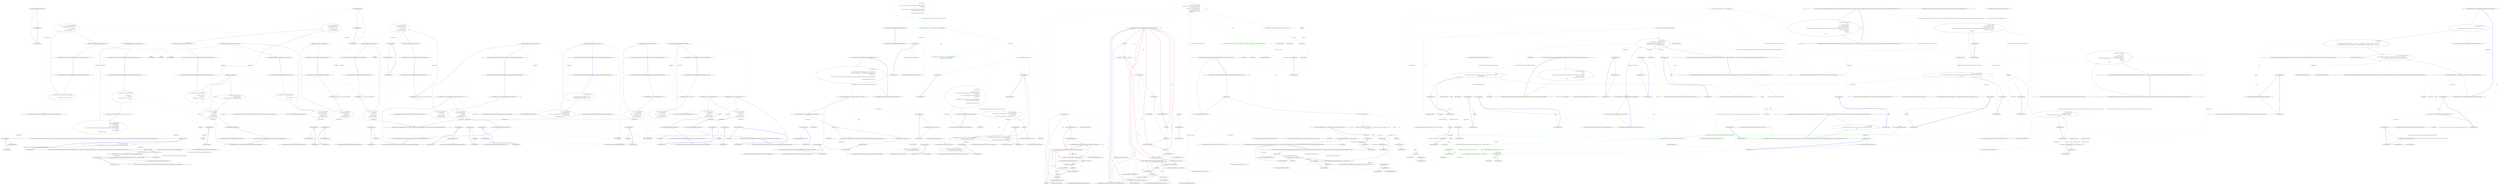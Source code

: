 digraph  {
m0_76 [label="Entry CommandLine.Tests.Fakes.FakeOptionsWithSequenceWithoutRange.FakeOptionsWithSequenceWithoutRange()", span="7-7", cluster="CommandLine.Tests.Fakes.FakeOptionsWithSequenceWithoutRange.FakeOptionsWithSequenceWithoutRange()", file="InstanceBuilderTests.cs"];
m0_86 [label="Entry CommandLine.Core.InstanceBuilder.Build<T>(System.Func<T>, System.Func<System.Collections.Generic.IEnumerable<string>, System.Collections.Generic.IEnumerable<CommandLine.Core.OptionSpecification>, CommandLine.Core.StatePair<System.Collections.Generic.IEnumerable<CommandLine.Core.Token>>>, System.Collections.Generic.IEnumerable<string>, System.StringComparer, System.Globalization.CultureInfo)", span="27-27", cluster="CommandLine.Core.InstanceBuilder.Build<T>(System.Func<T>, System.Func<System.Collections.Generic.IEnumerable<string>, System.Collections.Generic.IEnumerable<CommandLine.Core.OptionSpecification>, CommandLine.Core.StatePair<System.Collections.Generic.IEnumerable<CommandLine.Core.Token>>>, System.Collections.Generic.IEnumerable<string>, System.StringComparer, System.Globalization.CultureInfo)", file="InstanceBuilderTests.cs"];
m0_33 [label="Entry CommandLine.Tests.Unit.Core.InstanceBuilderTests.Parse_negative_double_value()", span="75-75", cluster="CommandLine.Tests.Unit.Core.InstanceBuilderTests.Parse_negative_double_value()", file="InstanceBuilderTests.cs"];
m0_34 [label="var expectedResult = -.123D", span="78-78", cluster="CommandLine.Tests.Unit.Core.InstanceBuilderTests.Parse_negative_double_value()", file="InstanceBuilderTests.cs"];
m0_35 [label="var result = InstanceBuilder.Build(\r\n                () => new FakeOptionsWithDouble(),\r\n                new[] { ''-0.123'' },\r\n                StringComparer.Ordinal,\r\n                CultureInfo.InvariantCulture)", span="81-85", cluster="CommandLine.Tests.Unit.Core.InstanceBuilderTests.Parse_negative_double_value()", file="InstanceBuilderTests.cs"];
m0_36 [label="Assert.Equal(expectedResult, result.Value.DoubleValue)", span="88-88", cluster="CommandLine.Tests.Unit.Core.InstanceBuilderTests.Parse_negative_double_value()", file="InstanceBuilderTests.cs"];
m0_37 [label="Exit CommandLine.Tests.Unit.Core.InstanceBuilderTests.Parse_negative_double_value()", span="75-75", cluster="CommandLine.Tests.Unit.Core.InstanceBuilderTests.Parse_negative_double_value()", file="InstanceBuilderTests.cs"];
m0_11 [label="Entry Unk.True", span="", cluster="Unk.True", file="InstanceBuilderTests.cs"];
m0_123 [label="Entry CommandLine.Tests.Unit.Core.InstanceBuilderTests.Wrong_range_in_sequence_gererates_SequenceOutOfRangeError()", span="256-256", cluster="CommandLine.Tests.Unit.Core.InstanceBuilderTests.Wrong_range_in_sequence_gererates_SequenceOutOfRangeError()", file="InstanceBuilderTests.cs"];
m0_124 [label="var expectedResult = new[] { new SequenceOutOfRangeError(new NameInfo(''i'', '''')) }", span="259-259", cluster="CommandLine.Tests.Unit.Core.InstanceBuilderTests.Wrong_range_in_sequence_gererates_SequenceOutOfRangeError()", file="InstanceBuilderTests.cs"];
m0_125 [label="var result = InstanceBuilder.Build(\r\n                () => new FakeOptions(),\r\n                new [] { ''-i'', ''10'' },\r\n                StringComparer.Ordinal,\r\n                CultureInfo.InvariantCulture)", span="262-266", cluster="CommandLine.Tests.Unit.Core.InstanceBuilderTests.Wrong_range_in_sequence_gererates_SequenceOutOfRangeError()", file="InstanceBuilderTests.cs"];
m0_126 [label="Assert.True(expectedResult.SequenceEqual(result.Errors))", span="269-269", cluster="CommandLine.Tests.Unit.Core.InstanceBuilderTests.Wrong_range_in_sequence_gererates_SequenceOutOfRangeError()", file="InstanceBuilderTests.cs"];
m0_127 [label="Exit CommandLine.Tests.Unit.Core.InstanceBuilderTests.Wrong_range_in_sequence_gererates_SequenceOutOfRangeError()", span="256-256", cluster="CommandLine.Tests.Unit.Core.InstanceBuilderTests.Wrong_range_in_sequence_gererates_SequenceOutOfRangeError()", file="InstanceBuilderTests.cs"];
m0_118 [label="Entry CommandLine.MissingRequiredOptionError.MissingRequiredOptionError(CommandLine.NameInfo)", span="283-283", cluster="CommandLine.MissingRequiredOptionError.MissingRequiredOptionError(CommandLine.NameInfo)", file="InstanceBuilderTests.cs"];
m0_132 [label="Entry CommandLine.Tests.Unit.Core.InstanceBuilderTests.Parse_unknown_long_option_gererates_UnknownOptionError()", span="275-275", cluster="CommandLine.Tests.Unit.Core.InstanceBuilderTests.Parse_unknown_long_option_gererates_UnknownOptionError()", file="InstanceBuilderTests.cs"];
m0_133 [label="var expectedResult = new[] { new UnknownOptionError(''xyz'') }", span="278-278", cluster="CommandLine.Tests.Unit.Core.InstanceBuilderTests.Parse_unknown_long_option_gererates_UnknownOptionError()", file="InstanceBuilderTests.cs"];
m0_134 [label="var result = InstanceBuilder.Build(\r\n                () => new FakeOptions(),\r\n                new[] { ''--stringvalue'', ''abc'', ''--xyz'' },\r\n                StringComparer.Ordinal,\r\n                CultureInfo.InvariantCulture)", span="281-285", cluster="CommandLine.Tests.Unit.Core.InstanceBuilderTests.Parse_unknown_long_option_gererates_UnknownOptionError()", file="InstanceBuilderTests.cs"];
m0_135 [label="Assert.True(expectedResult.SequenceEqual(result.Errors))", span="288-288", cluster="CommandLine.Tests.Unit.Core.InstanceBuilderTests.Parse_unknown_long_option_gererates_UnknownOptionError()", file="InstanceBuilderTests.cs"];
m0_136 [label="Exit CommandLine.Tests.Unit.Core.InstanceBuilderTests.Parse_unknown_long_option_gererates_UnknownOptionError()", span="275-275", cluster="CommandLine.Tests.Unit.Core.InstanceBuilderTests.Parse_unknown_long_option_gererates_UnknownOptionError()", file="InstanceBuilderTests.cs"];
m0_57 [label="Entry Unk.AllProperties", span="", cluster="Unk.AllProperties", file="InstanceBuilderTests.cs"];
m0_101 [label="Entry CommandLine.Core.NameLookup.Contains(string, System.Collections.Generic.IEnumerable<CommandLine.Core.OptionSpecification>, System.StringComparer)", span="10-10", cluster="CommandLine.Core.NameLookup.Contains(string, System.Collections.Generic.IEnumerable<CommandLine.Core.OptionSpecification>, System.StringComparer)", file="InstanceBuilderTests.cs"];
m0_0 [label="Entry CommandLine.Tests.Unit.Core.InstanceBuilderTests.Explicit_help_request_generates_help_requested_error()", span="15-15", cluster="CommandLine.Tests.Unit.Core.InstanceBuilderTests.Explicit_help_request_generates_help_requested_error()", file="InstanceBuilderTests.cs"];
m0_1 [label="var fakeOptions = new FakeOptions()", span="18-18", cluster="CommandLine.Tests.Unit.Core.InstanceBuilderTests.Explicit_help_request_generates_help_requested_error()", file="InstanceBuilderTests.cs"];
m0_2 [label="var expectedResult = ParserResult.Create(\r\n                ParserResultType.Options,\r\n                fakeOptions, new Error[] { new HelpRequestedError() })", span="19-21", cluster="CommandLine.Tests.Unit.Core.InstanceBuilderTests.Explicit_help_request_generates_help_requested_error()", file="InstanceBuilderTests.cs"];
m0_3 [label="var result = InstanceBuilder.Build(\r\n                () => fakeOptions,\r\n                new[] { ''--help'' },\r\n                StringComparer.Ordinal,\r\n                CultureInfo.InvariantCulture)", span="24-28", cluster="CommandLine.Tests.Unit.Core.InstanceBuilderTests.Explicit_help_request_generates_help_requested_error()", file="InstanceBuilderTests.cs"];
m0_4 [label="Assert.True(expectedResult.Equals(result))", span="31-31", cluster="CommandLine.Tests.Unit.Core.InstanceBuilderTests.Explicit_help_request_generates_help_requested_error()", file="InstanceBuilderTests.cs"];
m0_5 [label="Exit CommandLine.Tests.Unit.Core.InstanceBuilderTests.Explicit_help_request_generates_help_requested_error()", span="15-15", cluster="CommandLine.Tests.Unit.Core.InstanceBuilderTests.Explicit_help_request_generates_help_requested_error()", file="InstanceBuilderTests.cs"];
m0_113 [label="Entry CommandLine.Tests.Unit.Core.InstanceBuilderTests.Omitting_required_option_gererates_MissingRequiredOptionError()", span="237-237", cluster="CommandLine.Tests.Unit.Core.InstanceBuilderTests.Omitting_required_option_gererates_MissingRequiredOptionError()", file="InstanceBuilderTests.cs"];
m0_114 [label="var expectedResult = new[] { new MissingRequiredOptionError(new NameInfo('''', ''str'')) }", span="240-240", cluster="CommandLine.Tests.Unit.Core.InstanceBuilderTests.Omitting_required_option_gererates_MissingRequiredOptionError()", file="InstanceBuilderTests.cs"];
m0_115 [label="var result = InstanceBuilder.Build(\r\n                () => new FakeOptionWithRequired(),\r\n                new string[] { },\r\n                StringComparer.Ordinal,\r\n                CultureInfo.InvariantCulture)", span="243-247", cluster="CommandLine.Tests.Unit.Core.InstanceBuilderTests.Omitting_required_option_gererates_MissingRequiredOptionError()", file="InstanceBuilderTests.cs"];
m0_116 [label="Assert.True(expectedResult.SequenceEqual(result.Errors))", span="250-250", cluster="CommandLine.Tests.Unit.Core.InstanceBuilderTests.Omitting_required_option_gererates_MissingRequiredOptionError()", file="InstanceBuilderTests.cs"];
m0_117 [label="Exit CommandLine.Tests.Unit.Core.InstanceBuilderTests.Omitting_required_option_gererates_MissingRequiredOptionError()", span="237-237", cluster="CommandLine.Tests.Unit.Core.InstanceBuilderTests.Omitting_required_option_gererates_MissingRequiredOptionError()", file="InstanceBuilderTests.cs"];
m0_8 [label="Entry CommandLine.ParserResult.Create<T>(CommandLine.ParserResultType, T, System.Collections.Generic.IEnumerable<CommandLine.Error>)", span="103-103", cluster="CommandLine.ParserResult.Create<T>(CommandLine.ParserResultType, T, System.Collections.Generic.IEnumerable<CommandLine.Error>)", file="InstanceBuilderTests.cs"];
m0_128 [label="Entry CommandLine.SequenceOutOfRangeError.SequenceOutOfRangeError(CommandLine.NameInfo)", span="316-316", cluster="CommandLine.SequenceOutOfRangeError.SequenceOutOfRangeError(CommandLine.NameInfo)", file="InstanceBuilderTests.cs"];
m0_154 [label="Entry lambda expression", span="320-320", cluster="lambda expression", file="InstanceBuilderTests.cs"];
m0_13 [label=fakeOptions, span="25-25", cluster="lambda expression", file="InstanceBuilderTests.cs"];
m0_12 [label="Entry lambda expression", span="25-25", cluster="lambda expression", file="InstanceBuilderTests.cs"];
m0_14 [label="Exit lambda expression", span="25-25", cluster="lambda expression", file="InstanceBuilderTests.cs"];
m0_21 [label="Entry lambda expression", span="44-44", cluster="lambda expression", file="InstanceBuilderTests.cs"];
m0_22 [label="new FakeOptions()", span="44-44", cluster="lambda expression", file="InstanceBuilderTests.cs"];
m0_23 [label="Exit lambda expression", span="44-44", cluster="lambda expression", file="InstanceBuilderTests.cs"];
m0_29 [label="Entry lambda expression", span="63-63", cluster="lambda expression", file="InstanceBuilderTests.cs"];
m0_30 [label="new FakeOptionsWithDouble()", span="63-63", cluster="lambda expression", file="InstanceBuilderTests.cs"];
m0_31 [label="Exit lambda expression", span="63-63", cluster="lambda expression", file="InstanceBuilderTests.cs"];
m0_38 [label="Entry lambda expression", span="82-82", cluster="lambda expression", file="InstanceBuilderTests.cs"];
m0_39 [label="new FakeOptionsWithDouble()", span="82-82", cluster="lambda expression", file="InstanceBuilderTests.cs"];
m0_40 [label="Exit lambda expression", span="82-82", cluster="lambda expression", file="InstanceBuilderTests.cs"];
m0_47 [label="Entry lambda expression", span="101-101", cluster="lambda expression", file="InstanceBuilderTests.cs"];
m0_48 [label="new FakeOptions()", span="101-101", cluster="lambda expression", file="InstanceBuilderTests.cs"];
m0_49 [label="Exit lambda expression", span="101-101", cluster="lambda expression", file="InstanceBuilderTests.cs"];
m0_59 [label="Entry lambda expression", span="123-123", cluster="lambda expression", file="InstanceBuilderTests.cs"];
m0_60 [label="new FakeOptionsWithEnum()", span="123-123", cluster="lambda expression", file="InstanceBuilderTests.cs"];
m0_61 [label="Exit lambda expression", span="123-123", cluster="lambda expression", file="InstanceBuilderTests.cs"];
m0_68 [label="Entry lambda expression", span="148-148", cluster="lambda expression", file="InstanceBuilderTests.cs"];
m0_69 [label="new FakeOptionsWithValues()", span="148-148", cluster="lambda expression", file="InstanceBuilderTests.cs"];
m0_70 [label="Exit lambda expression", span="148-148", cluster="lambda expression", file="InstanceBuilderTests.cs"];
m0_77 [label="Entry lambda expression", span="170-170", cluster="lambda expression", file="InstanceBuilderTests.cs"];
m0_78 [label="new FakeOptionsWithSequenceWithoutRange()", span="170-170", cluster="lambda expression", file="InstanceBuilderTests.cs"];
m0_79 [label="Exit lambda expression", span="170-170", cluster="lambda expression", file="InstanceBuilderTests.cs"];
m0_87 [label="Entry lambda expression", span="199-199", cluster="lambda expression", file="InstanceBuilderTests.cs"];
m0_90 [label="Entry lambda expression", span="200-202", cluster="lambda expression", file="InstanceBuilderTests.cs"];
m0_88 [label="new FakeOptionsWithValues()", span="199-199", cluster="lambda expression", file="InstanceBuilderTests.cs"];
m0_89 [label="Exit lambda expression", span="199-199", cluster="lambda expression", file="InstanceBuilderTests.cs"];
m0_91 [label="Tokenizer.PreprocessDashDash(a,\r\n                        args => Tokenizer.Tokenize(args, name => NameLookup.Contains(name, optionSpecs, StringComparer.Ordinal)))", span="201-202", cluster="lambda expression", file="InstanceBuilderTests.cs"];
m0_95 [label="Tokenizer.Tokenize(args, name => NameLookup.Contains(name, optionSpecs, StringComparer.Ordinal))", span="202-202", cluster="lambda expression", file="InstanceBuilderTests.cs"];
m0_99 [label="NameLookup.Contains(name, optionSpecs, StringComparer.Ordinal)", span="202-202", cluster="lambda expression", file="InstanceBuilderTests.cs"];
m0_92 [label="Exit lambda expression", span="200-202", cluster="lambda expression", file="InstanceBuilderTests.cs"];
m0_94 [label="Entry lambda expression", span="202-202", cluster="lambda expression", file="InstanceBuilderTests.cs"];
m0_96 [label="Exit lambda expression", span="202-202", cluster="lambda expression", file="InstanceBuilderTests.cs"];
m0_98 [label="Entry lambda expression", span="202-202", cluster="lambda expression", file="InstanceBuilderTests.cs"];
m0_100 [label="Exit lambda expression", span="202-202", cluster="lambda expression", file="InstanceBuilderTests.cs"];
m0_109 [label="Entry lambda expression", span="225-225", cluster="lambda expression", file="InstanceBuilderTests.cs"];
m0_110 [label="new FakeOptionsWithSets()", span="225-225", cluster="lambda expression", file="InstanceBuilderTests.cs"];
m0_111 [label="Exit lambda expression", span="225-225", cluster="lambda expression", file="InstanceBuilderTests.cs"];
m0_119 [label="Entry lambda expression", span="244-244", cluster="lambda expression", file="InstanceBuilderTests.cs"];
m0_120 [label="new FakeOptionWithRequired()", span="244-244", cluster="lambda expression", file="InstanceBuilderTests.cs"];
m0_121 [label="Exit lambda expression", span="244-244", cluster="lambda expression", file="InstanceBuilderTests.cs"];
m0_129 [label="Entry lambda expression", span="263-263", cluster="lambda expression", file="InstanceBuilderTests.cs"];
m0_130 [label="new FakeOptions()", span="263-263", cluster="lambda expression", file="InstanceBuilderTests.cs"];
m0_131 [label="Exit lambda expression", span="263-263", cluster="lambda expression", file="InstanceBuilderTests.cs"];
m0_138 [label="Entry lambda expression", span="282-282", cluster="lambda expression", file="InstanceBuilderTests.cs"];
m0_139 [label="new FakeOptions()", span="282-282", cluster="lambda expression", file="InstanceBuilderTests.cs"];
m0_140 [label="Exit lambda expression", span="282-282", cluster="lambda expression", file="InstanceBuilderTests.cs"];
m0_146 [label="Entry lambda expression", span="301-301", cluster="lambda expression", file="InstanceBuilderTests.cs"];
m0_147 [label="new FakeOptions()", span="301-301", cluster="lambda expression", file="InstanceBuilderTests.cs"];
m0_148 [label="Exit lambda expression", span="301-301", cluster="lambda expression", file="InstanceBuilderTests.cs"];
m0_155 [label="new FakeOptions()", span="320-320", cluster="lambda expression", file="InstanceBuilderTests.cs"];
m0_156 [label="Exit lambda expression", span="320-320", cluster="lambda expression", file="InstanceBuilderTests.cs"];
m0_46 [label="Entry Unk.SequenceEqual", span="", cluster="Unk.SequenceEqual", file="InstanceBuilderTests.cs"];
m0_80 [label="Entry CommandLine.Tests.Unit.Core.InstanceBuilderTests.Double_dash_force_subsequent_arguments_as_values()", span="185-185", cluster="CommandLine.Tests.Unit.Core.InstanceBuilderTests.Double_dash_force_subsequent_arguments_as_values()", file="InstanceBuilderTests.cs"];
m0_81 [label="var expectedResult = new FakeOptionsWithValues\r\n                {\r\n                    StringValue = ''str1'',\r\n                    LongValue = 10L,\r\n                    StringSequence = new[] { ''-a'', ''--bee'', ''-c'' },\r\n                    IntValue = 20\r\n                }", span="188-194", cluster="CommandLine.Tests.Unit.Core.InstanceBuilderTests.Double_dash_force_subsequent_arguments_as_values()", file="InstanceBuilderTests.cs"];
m0_82 [label="var arguments = new[] { ''--stringvalue'', ''str1'', ''--'', ''10'', ''-a'', ''--bee'', ''-c'', ''20'' }", span="195-195", cluster="CommandLine.Tests.Unit.Core.InstanceBuilderTests.Double_dash_force_subsequent_arguments_as_values()", file="InstanceBuilderTests.cs"];
m0_84 [label="expectedResult.ShouldHave().AllProperties().EqualTo(result.Value)", span="208-208", cluster="CommandLine.Tests.Unit.Core.InstanceBuilderTests.Double_dash_force_subsequent_arguments_as_values()", file="InstanceBuilderTests.cs"];
m0_83 [label="var result = InstanceBuilder.Build(\r\n                () => new FakeOptionsWithValues(),\r\n                (a, optionSpecs) =>\r\n                    Tokenizer.PreprocessDashDash(a,\r\n                        args => Tokenizer.Tokenize(args, name => NameLookup.Contains(name, optionSpecs, StringComparer.Ordinal))),\r\n                arguments,\r\n                StringComparer.Ordinal,\r\n                CultureInfo.InvariantCulture)", span="198-205", cluster="CommandLine.Tests.Unit.Core.InstanceBuilderTests.Double_dash_force_subsequent_arguments_as_values()", file="InstanceBuilderTests.cs"];
m0_85 [label="Exit CommandLine.Tests.Unit.Core.InstanceBuilderTests.Double_dash_force_subsequent_arguments_as_values()", span="185-185", cluster="CommandLine.Tests.Unit.Core.InstanceBuilderTests.Double_dash_force_subsequent_arguments_as_values()", file="InstanceBuilderTests.cs"];
m0_149 [label="Entry CommandLine.Tests.Unit.Core.InstanceBuilderTests.Parse_unknown_short_option_in_option_group_gererates_UnknownOptionError()", span="313-313", cluster="CommandLine.Tests.Unit.Core.InstanceBuilderTests.Parse_unknown_short_option_in_option_group_gererates_UnknownOptionError()", file="InstanceBuilderTests.cs"];
m0_150 [label="var expectedResult = new[] { new UnknownOptionError(''z'') }", span="316-316", cluster="CommandLine.Tests.Unit.Core.InstanceBuilderTests.Parse_unknown_short_option_in_option_group_gererates_UnknownOptionError()", file="InstanceBuilderTests.cs"];
m0_151 [label="var result = InstanceBuilder.Build(\r\n                () => new FakeOptions(),\r\n                new[] { ''-zx'' },\r\n                StringComparer.Ordinal,\r\n                CultureInfo.InvariantCulture)", span="319-323", cluster="CommandLine.Tests.Unit.Core.InstanceBuilderTests.Parse_unknown_short_option_in_option_group_gererates_UnknownOptionError()", file="InstanceBuilderTests.cs"];
m0_152 [label="Assert.True(expectedResult.SequenceEqual(result.Errors))", span="326-326", cluster="CommandLine.Tests.Unit.Core.InstanceBuilderTests.Parse_unknown_short_option_in_option_group_gererates_UnknownOptionError()", file="InstanceBuilderTests.cs"];
m0_153 [label="Exit CommandLine.Tests.Unit.Core.InstanceBuilderTests.Parse_unknown_short_option_in_option_group_gererates_UnknownOptionError()", span="313-313", cluster="CommandLine.Tests.Unit.Core.InstanceBuilderTests.Parse_unknown_short_option_in_option_group_gererates_UnknownOptionError()", file="InstanceBuilderTests.cs"];
m0_10 [label="Entry CommandLine.ParserResult<T>.Equals(CommandLine.ParserResult<T>)", span="90-90", cluster="CommandLine.ParserResult<T>.Equals(CommandLine.ParserResult<T>)", file="InstanceBuilderTests.cs"];
m0_32 [label="Entry CommandLine.Tests.Fakes.FakeOptionsWithDouble.FakeOptionsWithDouble()", span="7-7", cluster="CommandLine.Tests.Fakes.FakeOptionsWithDouble.FakeOptionsWithDouble()", file="InstanceBuilderTests.cs"];
m0_55 [label="Entry CommandLine.Tests.Fakes.FakeOptionsWithEnum.FakeOptionsWithEnum()", span="14-14", cluster="CommandLine.Tests.Fakes.FakeOptionsWithEnum.FakeOptionsWithEnum()", file="InstanceBuilderTests.cs"];
m0_62 [label="Entry CommandLine.Tests.Unit.Core.InstanceBuilderTests.Parse_values_partitioned_between_sequence_and_scalar()", span="135-135", cluster="CommandLine.Tests.Unit.Core.InstanceBuilderTests.Parse_values_partitioned_between_sequence_and_scalar()", file="InstanceBuilderTests.cs"];
m0_63 [label="var expectedResult = new FakeOptionsWithValues\r\n                {\r\n                    StringValue = string.Empty,\r\n                    LongValue = 10L,\r\n                    StringSequence = new[] { ''a'', ''b'', ''c'' },\r\n                    IntValue = 20\r\n                }", span="138-144", cluster="CommandLine.Tests.Unit.Core.InstanceBuilderTests.Parse_values_partitioned_between_sequence_and_scalar()", file="InstanceBuilderTests.cs"];
m0_64 [label="var result = InstanceBuilder.Build(\r\n                () => new FakeOptionsWithValues(),\r\n                new[] { ''10'', ''a'', ''b'', ''c'', ''20'' },\r\n                StringComparer.Ordinal,\r\n                CultureInfo.InvariantCulture)", span="147-151", cluster="CommandLine.Tests.Unit.Core.InstanceBuilderTests.Parse_values_partitioned_between_sequence_and_scalar()", file="InstanceBuilderTests.cs"];
m0_65 [label="expectedResult.ShouldHave().AllProperties().EqualTo(result.Value)", span="154-154", cluster="CommandLine.Tests.Unit.Core.InstanceBuilderTests.Parse_values_partitioned_between_sequence_and_scalar()", file="InstanceBuilderTests.cs"];
m0_66 [label="Exit CommandLine.Tests.Unit.Core.InstanceBuilderTests.Parse_values_partitioned_between_sequence_and_scalar()", span="135-135", cluster="CommandLine.Tests.Unit.Core.InstanceBuilderTests.Parse_values_partitioned_between_sequence_and_scalar()", file="InstanceBuilderTests.cs"];
m0_137 [label="Entry CommandLine.UnknownOptionError.UnknownOptionError(string)", span="272-272", cluster="CommandLine.UnknownOptionError.UnknownOptionError(string)", file="InstanceBuilderTests.cs"];
m0_97 [label="Entry CommandLine.Core.Tokenizer.Tokenize(System.Collections.Generic.IEnumerable<string>, System.Func<string, bool>)", span="11-11", cluster="CommandLine.Core.Tokenizer.Tokenize(System.Collections.Generic.IEnumerable<string>, System.Func<string, bool>)", file="InstanceBuilderTests.cs"];
m0_93 [label="Entry CommandLine.Core.Tokenizer.PreprocessDashDash(System.Collections.Generic.IEnumerable<string>, System.Func<System.Collections.Generic.IEnumerable<string>, CommandLine.Core.StatePair<System.Collections.Generic.IEnumerable<CommandLine.Core.Token>>>)", span="33-33", cluster="CommandLine.Core.Tokenizer.PreprocessDashDash(System.Collections.Generic.IEnumerable<string>, System.Func<System.Collections.Generic.IEnumerable<string>, CommandLine.Core.StatePair<System.Collections.Generic.IEnumerable<CommandLine.Core.Token>>>)", file="InstanceBuilderTests.cs"];
m0_112 [label="Entry CommandLine.Tests.Fakes.FakeOptionsWithSets.FakeOptionsWithSets()", span="4-4", cluster="CommandLine.Tests.Fakes.FakeOptionsWithSets.FakeOptionsWithSets()", file="InstanceBuilderTests.cs"];
m0_107 [label="Entry CommandLine.MutuallyExclusiveSetError.MutuallyExclusiveSetError(CommandLine.NameInfo)", span="294-294", cluster="CommandLine.MutuallyExclusiveSetError.MutuallyExclusiveSetError(CommandLine.NameInfo)", file="InstanceBuilderTests.cs"];
m0_102 [label="Entry CommandLine.Tests.Unit.Core.InstanceBuilderTests.Parse_option_from_different_sets_gererates_MutuallyExclusiveSetError()", span="214-214", cluster="CommandLine.Tests.Unit.Core.InstanceBuilderTests.Parse_option_from_different_sets_gererates_MutuallyExclusiveSetError()", file="InstanceBuilderTests.cs"];
m0_103 [label="var expectedResult = new[]\r\n                {\r\n                    new MutuallyExclusiveSetError(new NameInfo('''', ''weburl'')),\r\n                    new MutuallyExclusiveSetError(new NameInfo('''', ''ftpurl''))\r\n                }", span="217-221", cluster="CommandLine.Tests.Unit.Core.InstanceBuilderTests.Parse_option_from_different_sets_gererates_MutuallyExclusiveSetError()", file="InstanceBuilderTests.cs"];
m0_104 [label="var result = InstanceBuilder.Build(\r\n                () => new FakeOptionsWithSets(),\r\n                new[] { ''--weburl'', ''http://mywebsite.org/'', ''--ftpurl'', ''fpt://ftpsite.org/'' },\r\n                StringComparer.Ordinal,\r\n                CultureInfo.InvariantCulture)", span="224-228", cluster="CommandLine.Tests.Unit.Core.InstanceBuilderTests.Parse_option_from_different_sets_gererates_MutuallyExclusiveSetError()", file="InstanceBuilderTests.cs"];
m0_105 [label="Assert.True(expectedResult.SequenceEqual(result.Errors))", span="231-231", cluster="CommandLine.Tests.Unit.Core.InstanceBuilderTests.Parse_option_from_different_sets_gererates_MutuallyExclusiveSetError()", file="InstanceBuilderTests.cs"];
m0_106 [label="Exit CommandLine.Tests.Unit.Core.InstanceBuilderTests.Parse_option_from_different_sets_gererates_MutuallyExclusiveSetError()", span="214-214", cluster="CommandLine.Tests.Unit.Core.InstanceBuilderTests.Parse_option_from_different_sets_gererates_MutuallyExclusiveSetError()", file="InstanceBuilderTests.cs"];
m0_24 [label="Entry CommandLine.Tests.Unit.Core.InstanceBuilderTests.Parse_double_value()", span="56-56", cluster="CommandLine.Tests.Unit.Core.InstanceBuilderTests.Parse_double_value()", file="InstanceBuilderTests.cs"];
m0_25 [label="var expectedResult = .123D", span="59-59", cluster="CommandLine.Tests.Unit.Core.InstanceBuilderTests.Parse_double_value()", file="InstanceBuilderTests.cs"];
m0_26 [label="var result = InstanceBuilder.Build(\r\n                () => new FakeOptionsWithDouble(),\r\n                new[] { ''0.123'' },\r\n                StringComparer.Ordinal,\r\n                CultureInfo.InvariantCulture)", span="62-66", cluster="CommandLine.Tests.Unit.Core.InstanceBuilderTests.Parse_double_value()", file="InstanceBuilderTests.cs"];
m0_27 [label="Assert.Equal(expectedResult, result.Value.DoubleValue)", span="69-69", cluster="CommandLine.Tests.Unit.Core.InstanceBuilderTests.Parse_double_value()", file="InstanceBuilderTests.cs"];
m0_28 [label="Exit CommandLine.Tests.Unit.Core.InstanceBuilderTests.Parse_double_value()", span="56-56", cluster="CommandLine.Tests.Unit.Core.InstanceBuilderTests.Parse_double_value()", file="InstanceBuilderTests.cs"];
m0_122 [label="Entry CommandLine.Tests.Fakes.FakeOptionWithRequired.FakeOptionWithRequired()", span="4-4", cluster="CommandLine.Tests.Fakes.FakeOptionWithRequired.FakeOptionWithRequired()", file="InstanceBuilderTests.cs"];
m0_58 [label="Entry Unk.EqualTo", span="", cluster="Unk.EqualTo", file="InstanceBuilderTests.cs"];
m0_108 [label="Entry CommandLine.NameInfo.NameInfo(string, string)", span="20-20", cluster="CommandLine.NameInfo.NameInfo(string, string)", file="InstanceBuilderTests.cs"];
m0_56 [label="Entry Unk.ShouldHave", span="", cluster="Unk.ShouldHave", file="InstanceBuilderTests.cs"];
m0_6 [label="Entry CommandLine.Tests.Fakes.FakeOptions.FakeOptions()", span="6-6", cluster="CommandLine.Tests.Fakes.FakeOptions.FakeOptions()", file="InstanceBuilderTests.cs"];
m0_15 [label="Entry CommandLine.Tests.Unit.Core.InstanceBuilderTests.Parse_negative_int_value()", span="37-37", cluster="CommandLine.Tests.Unit.Core.InstanceBuilderTests.Parse_negative_int_value()", file="InstanceBuilderTests.cs"];
m0_16 [label="var expectedResult = -123", span="40-40", cluster="CommandLine.Tests.Unit.Core.InstanceBuilderTests.Parse_negative_int_value()", file="InstanceBuilderTests.cs"];
m0_17 [label="var result = InstanceBuilder.Build(\r\n                () => new FakeOptions(),\r\n                new[] { ''-123'' },\r\n                StringComparer.Ordinal,\r\n                CultureInfo.InvariantCulture)", span="43-47", cluster="CommandLine.Tests.Unit.Core.InstanceBuilderTests.Parse_negative_int_value()", file="InstanceBuilderTests.cs"];
m0_18 [label="Assert.Equal(expectedResult, result.Value.LongValue)", span="50-50", cluster="CommandLine.Tests.Unit.Core.InstanceBuilderTests.Parse_negative_int_value()", file="InstanceBuilderTests.cs"];
m0_19 [label="Exit CommandLine.Tests.Unit.Core.InstanceBuilderTests.Parse_negative_int_value()", span="37-37", cluster="CommandLine.Tests.Unit.Core.InstanceBuilderTests.Parse_negative_int_value()", file="InstanceBuilderTests.cs"];
m0_141 [label="Entry CommandLine.Tests.Unit.Core.InstanceBuilderTests.Parse_unknown_short_option_gererates_UnknownOptionError()", span="294-294", cluster="CommandLine.Tests.Unit.Core.InstanceBuilderTests.Parse_unknown_short_option_gererates_UnknownOptionError()", file="InstanceBuilderTests.cs"];
m0_142 [label="var expectedResult = new[] { new UnknownOptionError(''z'') }", span="297-297", cluster="CommandLine.Tests.Unit.Core.InstanceBuilderTests.Parse_unknown_short_option_gererates_UnknownOptionError()", file="InstanceBuilderTests.cs"];
m0_143 [label="var result = InstanceBuilder.Build(\r\n                () => new FakeOptions(),\r\n                new[] { ''-z'', ''-x'' },\r\n                StringComparer.Ordinal,\r\n                CultureInfo.InvariantCulture)", span="300-304", cluster="CommandLine.Tests.Unit.Core.InstanceBuilderTests.Parse_unknown_short_option_gererates_UnknownOptionError()", file="InstanceBuilderTests.cs"];
m0_144 [label="Assert.True(expectedResult.SequenceEqual(result.Errors))", span="307-307", cluster="CommandLine.Tests.Unit.Core.InstanceBuilderTests.Parse_unknown_short_option_gererates_UnknownOptionError()", file="InstanceBuilderTests.cs"];
m0_145 [label="Exit CommandLine.Tests.Unit.Core.InstanceBuilderTests.Parse_unknown_short_option_gererates_UnknownOptionError()", span="294-294", cluster="CommandLine.Tests.Unit.Core.InstanceBuilderTests.Parse_unknown_short_option_gererates_UnknownOptionError()", file="InstanceBuilderTests.cs"];
m0_50 [label="Entry CommandLine.Tests.Unit.Core.InstanceBuilderTests.Parse_enum_value()", span="113-113", cluster="CommandLine.Tests.Unit.Core.InstanceBuilderTests.Parse_enum_value()", file="InstanceBuilderTests.cs"];
m0_51 [label="var expectedResult = new FakeOptionsWithEnum\r\n                {\r\n                    Colors = Colors.Green\r\n                }", span="116-119", cluster="CommandLine.Tests.Unit.Core.InstanceBuilderTests.Parse_enum_value()", file="InstanceBuilderTests.cs"];
m0_52 [label="var result = InstanceBuilder.Build(\r\n                () => new FakeOptionsWithEnum(),\r\n                new[] { ''--colors'', ''Green'' },\r\n                StringComparer.Ordinal,\r\n                CultureInfo.InvariantCulture)", span="122-126", cluster="CommandLine.Tests.Unit.Core.InstanceBuilderTests.Parse_enum_value()", file="InstanceBuilderTests.cs"];
m0_53 [label="expectedResult.ShouldHave().AllProperties().EqualTo(result.Value)", span="129-129", cluster="CommandLine.Tests.Unit.Core.InstanceBuilderTests.Parse_enum_value()", file="InstanceBuilderTests.cs"];
m0_54 [label="Exit CommandLine.Tests.Unit.Core.InstanceBuilderTests.Parse_enum_value()", span="113-113", cluster="CommandLine.Tests.Unit.Core.InstanceBuilderTests.Parse_enum_value()", file="InstanceBuilderTests.cs"];
m0_67 [label="Entry CommandLine.Tests.Fakes.FakeOptionsWithValues.FakeOptionsWithValues()", span="6-6", cluster="CommandLine.Tests.Fakes.FakeOptionsWithValues.FakeOptionsWithValues()", file="InstanceBuilderTests.cs"];
m0_7 [label="Entry CommandLine.HelpRequestedError.HelpRequestedError()", span="338-338", cluster="CommandLine.HelpRequestedError.HelpRequestedError()", file="InstanceBuilderTests.cs"];
m0_20 [label="Entry Unk.Equal", span="", cluster="Unk.Equal", file="InstanceBuilderTests.cs"];
m0_41 [label="Entry CommandLine.Tests.Unit.Core.InstanceBuilderTests.Parse_int_sequence_with_range()", span="94-94", cluster="CommandLine.Tests.Unit.Core.InstanceBuilderTests.Parse_int_sequence_with_range()", file="InstanceBuilderTests.cs"];
m0_42 [label="var expectedResult = new[] { 10, 20, 30, 40 }", span="97-97", cluster="CommandLine.Tests.Unit.Core.InstanceBuilderTests.Parse_int_sequence_with_range()", file="InstanceBuilderTests.cs"];
m0_43 [label="var result = InstanceBuilder.Build(\r\n                () => new FakeOptions(),\r\n                new[] { ''-i'', ''10'', ''20'', ''30'', ''40'' },\r\n                StringComparer.Ordinal,\r\n                CultureInfo.InvariantCulture)", span="100-104", cluster="CommandLine.Tests.Unit.Core.InstanceBuilderTests.Parse_int_sequence_with_range()", file="InstanceBuilderTests.cs"];
m0_44 [label="Assert.True(expectedResult.SequenceEqual(result.Value.IntSequence))", span="107-107", cluster="CommandLine.Tests.Unit.Core.InstanceBuilderTests.Parse_int_sequence_with_range()", file="InstanceBuilderTests.cs"];
m0_45 [label="Exit CommandLine.Tests.Unit.Core.InstanceBuilderTests.Parse_int_sequence_with_range()", span="94-94", cluster="CommandLine.Tests.Unit.Core.InstanceBuilderTests.Parse_int_sequence_with_range()", file="InstanceBuilderTests.cs"];
m0_71 [label="Entry CommandLine.Tests.Unit.Core.InstanceBuilderTests.Parse_sequence_value_without_range_constraints()", span="160-160", cluster="CommandLine.Tests.Unit.Core.InstanceBuilderTests.Parse_sequence_value_without_range_constraints()", file="InstanceBuilderTests.cs"];
m0_72 [label="var expectedResult = new FakeOptionsWithSequenceWithoutRange\r\n            {\r\n                LongSequence = new[] { 1L, 2L, 3L, 4L, 5L, 6L }\r\n            }", span="163-166", cluster="CommandLine.Tests.Unit.Core.InstanceBuilderTests.Parse_sequence_value_without_range_constraints()", file="InstanceBuilderTests.cs"];
m0_73 [label="var result = InstanceBuilder.Build(\r\n                () => new FakeOptionsWithSequenceWithoutRange(),\r\n                new[] { ''1'', ''2'', ''3'', ''4'', ''5'', ''6'' },\r\n                StringComparer.Ordinal,\r\n                CultureInfo.InvariantCulture)", span="169-173", cluster="CommandLine.Tests.Unit.Core.InstanceBuilderTests.Parse_sequence_value_without_range_constraints()", file="InstanceBuilderTests.cs"];
m0_74 [label="expectedResult.ShouldHave().AllProperties().EqualTo(result.Value)", span="176-176", cluster="CommandLine.Tests.Unit.Core.InstanceBuilderTests.Parse_sequence_value_without_range_constraints()", file="InstanceBuilderTests.cs"];
m0_75 [label="Exit CommandLine.Tests.Unit.Core.InstanceBuilderTests.Parse_sequence_value_without_range_constraints()", span="160-160", cluster="CommandLine.Tests.Unit.Core.InstanceBuilderTests.Parse_sequence_value_without_range_constraints()", file="InstanceBuilderTests.cs"];
m0_9 [label="Entry CommandLine.Core.InstanceBuilder.Build<T>(System.Func<T>, System.Collections.Generic.IEnumerable<string>, System.StringComparer, System.Globalization.CultureInfo)", span="12-12", cluster="CommandLine.Core.InstanceBuilder.Build<T>(System.Func<T>, System.Collections.Generic.IEnumerable<string>, System.StringComparer, System.Globalization.CultureInfo)", file="InstanceBuilderTests.cs"];
m0_157 [label=fakeOptions, span="", file="InstanceBuilderTests.cs"];
m0_158 [label="System.Collections.Generic.IEnumerable<CommandLine.Core.OptionSpecification>", span="", file="InstanceBuilderTests.cs"];
m1_0 [label="Entry CommandLine.Core.SpecificationPropertyRules.EnforceMutuallyExclusiveSet()", span="18-18", cluster="CommandLine.Core.SpecificationPropertyRules.EnforceMutuallyExclusiveSet()", file="SpecificationPropertyRules.cs"];
m1_1 [label="return specProps =>\r\n                {\r\n                    var options = specProps.Where(sp => sp.Specification.IsOption() && sp.Value.IsJust());\r\n                    var groups = options.GroupBy(g => ((OptionSpecification)g.Specification).SetName);\r\n                    if (groups.Count() > 1)\r\n                    {\r\n                        return options.Select(s => Maybe.Just<Error>(new MutuallyExclusiveSetError(NameInfo.FromOptionSpecification((OptionSpecification)s.Specification))));\r\n                    }\r\n                    return Enumerable.Empty<Nothing<Error>>();\r\n                };", span="20-29", cluster="CommandLine.Core.SpecificationPropertyRules.EnforceMutuallyExclusiveSet()", file="SpecificationPropertyRules.cs"];
m1_2 [label="Exit CommandLine.Core.SpecificationPropertyRules.EnforceMutuallyExclusiveSet()", span="18-18", cluster="CommandLine.Core.SpecificationPropertyRules.EnforceMutuallyExclusiveSet()", file="SpecificationPropertyRules.cs"];
m1_19 [label="Entry CommandLine.Infrastructure.Maybe<T>.IsJust<T>()", span="152-152", cluster="CommandLine.Infrastructure.Maybe<T>.IsJust<T>()", file="SpecificationPropertyRules.cs"];
m1_48 [label="Entry CommandLine.Core.SpecificationPropertyRules.EnforceRange()", span="46-46", cluster="CommandLine.Core.SpecificationPropertyRules.EnforceRange()", file="SpecificationPropertyRules.cs"];
m1_49 [label="return specProps =>\r\n                {\r\n                    var options = specProps.Where(\r\n                        sp => sp.Specification.ConversionType.ToDescriptor() == DescriptorType.Sequence\r\n                        && sp.Value.IsJust()\r\n                        && ((Array)sp.Value.FromJust()).Length < sp.Specification.Min);\r\n                    if (options.Any())\r\n                    {\r\n                        return options.Select(s => Maybe.Just<Error>(new SequenceOutOfRangeError(\r\n                            NameInfo.FromSpecification(s.Specification))));\r\n                    }\r\n                    return Enumerable.Empty<Nothing<Error>>();\r\n                };", span="48-60", cluster="CommandLine.Core.SpecificationPropertyRules.EnforceRange()", file="SpecificationPropertyRules.cs"];
m1_50 [label="Exit CommandLine.Core.SpecificationPropertyRules.EnforceRange()", span="46-46", cluster="CommandLine.Core.SpecificationPropertyRules.EnforceRange()", file="SpecificationPropertyRules.cs"];
m1_46 [label="Entry CommandLine.MissingRequiredOptionError.MissingRequiredOptionError(CommandLine.NameInfo)", span="283-283", cluster="CommandLine.MissingRequiredOptionError.MissingRequiredOptionError(CommandLine.NameInfo)", file="SpecificationPropertyRules.cs"];
m1_38 [label="Entry Unk.Any", span="", cluster="Unk.Any", file="SpecificationPropertyRules.cs"];
m1_10 [label="Entry Unk.Where", span="", cluster="Unk.Where", file="SpecificationPropertyRules.cs"];
m1_14 [label="Entry System.Linq.Enumerable.Empty<TResult>()", span="0-0", cluster="System.Linq.Enumerable.Empty<TResult>()", file="SpecificationPropertyRules.cs"];
m1_47 [label="Entry Unk.FromSpecification", span="", cluster="Unk.FromSpecification", file="SpecificationPropertyRules.cs"];
m1_61 [label="Entry CommandLine.Infrastructure.Maybe<T>.FromJust<T>(System.Exception)", span="137-137", cluster="CommandLine.Infrastructure.Maybe<T>.FromJust<T>(System.Exception)", file="SpecificationPropertyRules.cs"];
m1_42 [label="Entry CommandLine.Infrastructure.Maybe<T>.IsNothing<T>()", span="147-147", cluster="CommandLine.Infrastructure.Maybe<T>.IsNothing<T>()", file="SpecificationPropertyRules.cs"];
m1_65 [label="Entry CommandLine.SequenceOutOfRangeError.SequenceOutOfRangeError(CommandLine.NameInfo)", span="316-316", cluster="CommandLine.SequenceOutOfRangeError.SequenceOutOfRangeError(CommandLine.NameInfo)", file="SpecificationPropertyRules.cs"];
m1_62 [label="Entry lambda expression", span="56-57", cluster="lambda expression", file="SpecificationPropertyRules.cs"];
m1_4 [label="var options = specProps.Where(sp => sp.Specification.IsOption() && sp.Value.IsJust())", span="22-22", cluster="lambda expression", file="SpecificationPropertyRules.cs"];
m1_3 [label="Entry lambda expression", span="20-29", cluster="lambda expression", file="SpecificationPropertyRules.cs"];
m1_5 [label="var groups = options.GroupBy(g => ((OptionSpecification)g.Specification).SetName)", span="23-23", cluster="lambda expression", file="SpecificationPropertyRules.cs"];
m1_15 [label="Entry lambda expression", span="22-22", cluster="lambda expression", file="SpecificationPropertyRules.cs"];
m1_7 [label="return options.Select(s => Maybe.Just<Error>(new MutuallyExclusiveSetError(NameInfo.FromOptionSpecification((OptionSpecification)s.Specification))));", span="26-26", cluster="lambda expression", file="SpecificationPropertyRules.cs"];
m1_6 [label="groups.Count() > 1", span="24-24", cluster="lambda expression", file="SpecificationPropertyRules.cs"];
m1_20 [label="Entry lambda expression", span="23-23", cluster="lambda expression", file="SpecificationPropertyRules.cs"];
m1_8 [label="return Enumerable.Empty<Nothing<Error>>();", span="28-28", cluster="lambda expression", file="SpecificationPropertyRules.cs"];
m1_9 [label="Exit lambda expression", span="20-29", cluster="lambda expression", file="SpecificationPropertyRules.cs"];
m1_23 [label="Entry lambda expression", span="26-26", cluster="lambda expression", file="SpecificationPropertyRules.cs"];
m1_16 [label="sp.Specification.IsOption() && sp.Value.IsJust()", span="22-22", cluster="lambda expression", file="SpecificationPropertyRules.cs"];
m1_17 [label="Exit lambda expression", span="22-22", cluster="lambda expression", file="SpecificationPropertyRules.cs"];
m1_21 [label="((OptionSpecification)g.Specification).SetName", span="23-23", cluster="lambda expression", file="SpecificationPropertyRules.cs"];
m1_22 [label="Exit lambda expression", span="23-23", cluster="lambda expression", file="SpecificationPropertyRules.cs"];
m1_24 [label="Maybe.Just<Error>(new MutuallyExclusiveSetError(NameInfo.FromOptionSpecification((OptionSpecification)s.Specification)))", span="26-26", cluster="lambda expression", file="SpecificationPropertyRules.cs"];
m1_25 [label="Exit lambda expression", span="26-26", cluster="lambda expression", file="SpecificationPropertyRules.cs"];
m1_33 [label="var options = specProps.Where(sp => sp.Value.IsNothing() && sp.Specification.Required)", span="36-36", cluster="lambda expression", color=green, community=0, file="SpecificationPropertyRules.cs"];
m1_32 [label="Entry lambda expression", span="34-43", cluster="lambda expression", file="SpecificationPropertyRules.cs"];
m1_34 [label="options.Any()", span="37-37", cluster="lambda expression", color=green, community=0, file="SpecificationPropertyRules.cs"];
m1_39 [label="Entry lambda expression", span="36-36", cluster="lambda expression", file="SpecificationPropertyRules.cs"];
m1_35 [label="return options.Select(s => Maybe.Just<Error>(new MissingRequiredOptionError(\r\n                            NameInfo.FromSpecification(s.Specification))));", span="39-40", cluster="lambda expression", color=green, community=0, file="SpecificationPropertyRules.cs"];
m1_36 [label="return Enumerable.Empty<Nothing<Error>>();", span="42-42", cluster="lambda expression", file="SpecificationPropertyRules.cs", color=green, community=0];
m1_37 [label="Exit lambda expression", span="34-43", cluster="lambda expression", file="SpecificationPropertyRules.cs"];
m1_43 [label="Entry lambda expression", span="39-40", cluster="lambda expression", file="SpecificationPropertyRules.cs"];
m1_40 [label="sp.Value.IsNothing() && sp.Specification.Required", span="36-36", cluster="lambda expression", color=green, community=0, file="SpecificationPropertyRules.cs"];
m1_41 [label="Exit lambda expression", span="36-36", cluster="lambda expression", file="SpecificationPropertyRules.cs"];
m1_44 [label="Maybe.Just<Error>(new MissingRequiredOptionError(\r\n                            NameInfo.FromSpecification(s.Specification)))", span="39-40", cluster="lambda expression", color=green, community=0, file="SpecificationPropertyRules.cs"];
m1_45 [label="Exit lambda expression", span="39-40", cluster="lambda expression", file="SpecificationPropertyRules.cs"];
m1_52 [label="var options = specProps.Where(\r\n                        sp => sp.Specification.ConversionType.ToDescriptor() == DescriptorType.Sequence\r\n                        && sp.Value.IsJust()\r\n                        && ((Array)sp.Value.FromJust()).Length < sp.Specification.Min)", span="50-53", cluster="lambda expression", file="SpecificationPropertyRules.cs"];
m1_51 [label="Entry lambda expression", span="48-60", cluster="lambda expression", file="SpecificationPropertyRules.cs"];
m1_53 [label="options.Any()", span="54-54", cluster="lambda expression", file="SpecificationPropertyRules.cs"];
m1_57 [label="Entry lambda expression", span="51-53", cluster="lambda expression", file="SpecificationPropertyRules.cs"];
m1_54 [label="return options.Select(s => Maybe.Just<Error>(new SequenceOutOfRangeError(\r\n                            NameInfo.FromSpecification(s.Specification))));", span="56-57", cluster="lambda expression", file="SpecificationPropertyRules.cs"];
m1_55 [label="return Enumerable.Empty<Nothing<Error>>();", span="59-59", cluster="lambda expression", file="SpecificationPropertyRules.cs"];
m1_56 [label="Exit lambda expression", span="48-60", cluster="lambda expression", file="SpecificationPropertyRules.cs"];
m1_58 [label="sp.Specification.ConversionType.ToDescriptor() == DescriptorType.Sequence\r\n                        && sp.Value.IsJust()\r\n                        && ((Array)sp.Value.FromJust()).Length < sp.Specification.Min", span="51-53", cluster="lambda expression", file="SpecificationPropertyRules.cs"];
m1_59 [label="Exit lambda expression", span="51-53", cluster="lambda expression", file="SpecificationPropertyRules.cs"];
m1_63 [label="Maybe.Just<Error>(new SequenceOutOfRangeError(\r\n                            NameInfo.FromSpecification(s.Specification)))", span="56-57", cluster="lambda expression", file="SpecificationPropertyRules.cs"];
m1_64 [label="Exit lambda expression", span="56-57", cluster="lambda expression", file="SpecificationPropertyRules.cs"];
m1_29 [label="Entry CommandLine.Core.SpecificationPropertyRules.EnforceRequired()", span="32-32", cluster="CommandLine.Core.SpecificationPropertyRules.EnforceRequired()", file="SpecificationPropertyRules.cs"];
m1_30 [label="return specProps =>\r\n                {\r\n                    var options = specProps.Where(sp => sp.Value.IsNothing() && sp.Specification.Required);\r\n                    if (options.Any())\r\n                    {\r\n                        return options.Select(s => Maybe.Just<Error>(new MissingRequiredOptionError(\r\n                            NameInfo.FromSpecification(s.Specification))));\r\n                    }\r\n                    return Enumerable.Empty<Nothing<Error>>();\r\n                };", span="34-43", cluster="CommandLine.Core.SpecificationPropertyRules.EnforceRequired()", color=green, community=0, file="SpecificationPropertyRules.cs"];
m1_31 [label="Exit CommandLine.Core.SpecificationPropertyRules.EnforceRequired()", span="32-32", cluster="CommandLine.Core.SpecificationPropertyRules.EnforceRequired()", file="SpecificationPropertyRules.cs"];
m1_28 [label="Entry CommandLine.Infrastructure.Maybe.Just<T>(T)", span="71-71", cluster="CommandLine.Infrastructure.Maybe.Just<T>(T)", file="SpecificationPropertyRules.cs"];
m1_13 [label="Entry Unk.Select", span="", cluster="Unk.Select", file="SpecificationPropertyRules.cs"];
m1_60 [label="Entry System.Type.ToDescriptor()", span="22-22", cluster="System.Type.ToDescriptor()", file="SpecificationPropertyRules.cs"];
m1_26 [label="Entry CommandLine.MutuallyExclusiveSetError.MutuallyExclusiveSetError(CommandLine.NameInfo)", span="294-294", cluster="CommandLine.MutuallyExclusiveSetError.MutuallyExclusiveSetError(CommandLine.NameInfo)", file="SpecificationPropertyRules.cs"];
m1_18 [label="Entry CommandLine.Core.Specification.IsOption()", span="11-11", cluster="CommandLine.Core.Specification.IsOption()", file="SpecificationPropertyRules.cs"];
m1_27 [label="Entry CommandLine.NameInfo.FromOptionSpecification(CommandLine.Core.OptionSpecification)", span="60-60", cluster="CommandLine.NameInfo.FromOptionSpecification(CommandLine.Core.OptionSpecification)", file="SpecificationPropertyRules.cs"];
m1_11 [label="Entry Unk.GroupBy", span="", cluster="Unk.GroupBy", file="SpecificationPropertyRules.cs"];
m1_12 [label="Entry Unk.Count", span="", cluster="Unk.Count", file="SpecificationPropertyRules.cs"];
m2_107 [label="Entry string.Split(params char[])", span="0-0", cluster="string.Split(params char[])", file="Tokenizer.cs"];
m2_16 [label="Entry Unk.nameLookup", span="", cluster="Unk.nameLookup", file="Tokenizer.cs"];
m2_105 [label="Entry CommandLine.BadFormatTokenError.BadFormatTokenError(string)", span="188-188", cluster="CommandLine.BadFormatTokenError.BadFormatTokenError(string)", file="Tokenizer.cs"];
m2_11 [label="Entry string.StartsWith(string, System.StringComparison)", span="0-0", cluster="string.StartsWith(string, System.StringComparison)", file="Tokenizer.cs"];
m2_84 [label="Entry CommandLine.Core.Token.Name(string)", span="19-19", cluster="CommandLine.Core.Token.Name(string)", file="Tokenizer.cs"];
m2_106 [label="Entry System.Action<T>.Invoke(T)", span="0-0", cluster="System.Action<T>.Invoke(T)", file="Tokenizer.cs"];
m2_38 [label="Entry Unk.Any", span="", cluster="Unk.Any", file="Tokenizer.cs"];
m2_12 [label="Entry CommandLine.Core.Token.Value(string)", span="26-26", cluster="CommandLine.Core.Token.Value(string)", file="Tokenizer.cs"];
m2_15 [label="Entry Unk.IsName", span="", cluster="Unk.IsName", file="Tokenizer.cs"];
m2_40 [label="Entry System.Func<T, TResult>.Invoke(T)", span="0-0", cluster="System.Func<T, TResult>.Invoke(T)", file="Tokenizer.cs"];
m2_17 [label="Entry Unk.Where", span="", cluster="Unk.Where", file="Tokenizer.cs"];
m2_20 [label="Entry Unk.Create", span="", cluster="Unk.Create", file="Tokenizer.cs"];
m2_85 [label="Entry string.Substring(int, int)", span="0-0", cluster="string.Substring(int, int)", file="Tokenizer.cs"];
m2_86 [label="Entry string.String(char, int)", span="0-0", cluster="string.String(char, int)", file="Tokenizer.cs"];
m2_28 [label="Entry Unk.Contains", span="", cluster="Unk.Contains", file="Tokenizer.cs"];
m2_58 [label="Entry lambda expression", span="43-43", cluster="lambda expression", file="Tokenizer.cs"];
m2_22 [label="errors.Add(e)", span="18-18", cluster="lambda expression", file="Tokenizer.cs"];
m2_26 [label="!unkTokens.Contains(t)", span="30-30", cluster="lambda expression", color=green, community=0, file="Tokenizer.cs"];
m2_25 [label="Entry lambda expression", span="30-30", cluster="lambda expression", file="Tokenizer.cs"];
m2_21 [label="Entry lambda expression", span="18-18", cluster="lambda expression", file="Tokenizer.cs"];
m2_23 [label="Exit lambda expression", span="18-18", cluster="lambda expression", file="Tokenizer.cs"];
m2_27 [label="Exit lambda expression", span="30-30", cluster="lambda expression", file="Tokenizer.cs"];
m2_45 [label="Entry lambda expression", span="39-39", cluster="lambda expression", file="Tokenizer.cs"];
m2_49 [label="Entry lambda expression", span="41-41", cluster="lambda expression", file="Tokenizer.cs"];
m2_52 [label="Entry lambda expression", span="42-42", cluster="lambda expression", file="Tokenizer.cs"];
m2_55 [label="Entry lambda expression", span="42-42", cluster="lambda expression", file="Tokenizer.cs"];
m2_59 [label="tokens.Concat(values)", span="43-43", cluster="lambda expression", file="Tokenizer.cs"];
m2_46 [label="arg.EqualsOrdinal(''--'')", span="39-39", cluster="lambda expression", file="Tokenizer.cs"];
m2_47 [label="Exit lambda expression", span="39-39", cluster="lambda expression", file="Tokenizer.cs"];
m2_50 [label="!arg.EqualsOrdinal(''--'')", span="41-41", cluster="lambda expression", file="Tokenizer.cs"];
m2_51 [label="Exit lambda expression", span="41-41", cluster="lambda expression", file="Tokenizer.cs"];
m2_53 [label="!arg.EqualsOrdinal(''--'')", span="42-42", cluster="lambda expression", file="Tokenizer.cs"];
m2_54 [label="Exit lambda expression", span="42-42", cluster="lambda expression", file="Tokenizer.cs"];
m2_56 [label="Token.Value(t)", span="42-42", cluster="lambda expression", file="Tokenizer.cs"];
m2_57 [label="Exit lambda expression", span="42-42", cluster="lambda expression", file="Tokenizer.cs"];
m2_60 [label="Exit lambda expression", span="43-43", cluster="lambda expression", file="Tokenizer.cs"];
m2_42 [label="Entry System.Collections.Generic.IEnumerable<TSource>.Skip<TSource>(int)", span="0-0", cluster="System.Collections.Generic.IEnumerable<TSource>.Skip<TSource>(int)", file="Tokenizer.cs"];
m2_13 [label="Entry CommandLine.Core.Tokenizer.TokenizeLongName(string, System.Action<CommandLine.Error>)", span="98-98", cluster="CommandLine.Core.Tokenizer.TokenizeLongName(string, System.Action<CommandLine.Error>)", file="Tokenizer.cs"];
m2_89 [label="value == null", span="102-102", cluster="CommandLine.Core.Tokenizer.TokenizeLongName(string, System.Action<CommandLine.Error>)", file="Tokenizer.cs"];
m2_95 [label="yield return Token.Name(text);", span="113-113", cluster="CommandLine.Core.Tokenizer.TokenizeLongName(string, System.Action<CommandLine.Error>)", file="Tokenizer.cs"];
m2_96 [label="yield break;", span="114-114", cluster="CommandLine.Core.Tokenizer.TokenizeLongName(string, System.Action<CommandLine.Error>)", file="Tokenizer.cs"];
m2_99 [label="yield break;", span="119-119", cluster="CommandLine.Core.Tokenizer.TokenizeLongName(string, System.Action<CommandLine.Error>)", file="Tokenizer.cs"];
m2_101 [label="yield return Token.Name(parts[0]);", span="122-122", cluster="CommandLine.Core.Tokenizer.TokenizeLongName(string, System.Action<CommandLine.Error>)", file="Tokenizer.cs"];
m2_102 [label="yield return Token.Value(parts[1]);", span="123-123", cluster="CommandLine.Core.Tokenizer.TokenizeLongName(string, System.Action<CommandLine.Error>)", file="Tokenizer.cs"];
m2_91 [label="value.Length > 2 && value.StartsWith(''--'', StringComparison.Ordinal)", span="107-107", cluster="CommandLine.Core.Tokenizer.TokenizeLongName(string, System.Action<CommandLine.Error>)", file="Tokenizer.cs"];
m2_92 [label="var text = value.Substring(2)", span="109-109", cluster="CommandLine.Core.Tokenizer.TokenizeLongName(string, System.Action<CommandLine.Error>)", file="Tokenizer.cs"];
m2_98 [label="onError(new BadFormatTokenError(value))", span="118-118", cluster="CommandLine.Core.Tokenizer.TokenizeLongName(string, System.Action<CommandLine.Error>)", file="Tokenizer.cs"];
m2_90 [label="throw new ArgumentNullException(''value'');", span="104-104", cluster="CommandLine.Core.Tokenizer.TokenizeLongName(string, System.Action<CommandLine.Error>)", file="Tokenizer.cs"];
m2_93 [label="var equalIndex = text.IndexOf('=')", span="110-110", cluster="CommandLine.Core.Tokenizer.TokenizeLongName(string, System.Action<CommandLine.Error>)", file="Tokenizer.cs"];
m2_100 [label="var parts = text.Split('=')", span="121-121", cluster="CommandLine.Core.Tokenizer.TokenizeLongName(string, System.Action<CommandLine.Error>)", file="Tokenizer.cs"];
m2_94 [label="equalIndex <= 0", span="111-111", cluster="CommandLine.Core.Tokenizer.TokenizeLongName(string, System.Action<CommandLine.Error>)", file="Tokenizer.cs"];
m2_97 [label="equalIndex == 1", span="116-116", cluster="CommandLine.Core.Tokenizer.TokenizeLongName(string, System.Action<CommandLine.Error>)", file="Tokenizer.cs"];
m2_103 [label="Exit CommandLine.Core.Tokenizer.TokenizeLongName(string, System.Action<CommandLine.Error>)", span="98-98", cluster="CommandLine.Core.Tokenizer.TokenizeLongName(string, System.Action<CommandLine.Error>)", file="Tokenizer.cs"];
m2_41 [label="Entry System.Collections.Generic.IEnumerable<TSource>.SkipWhile<TSource>(System.Func<TSource, bool>)", span="0-0", cluster="System.Collections.Generic.IEnumerable<TSource>.SkipWhile<TSource>(System.Func<TSource, bool>)", file="Tokenizer.cs"];
m2_19 [label="Entry Unk.Concat", span="", cluster="Unk.Concat", file="Tokenizer.cs"];
m2_48 [label="Entry string.EqualsOrdinal(string)", span="34-34", cluster="string.EqualsOrdinal(string)", file="Tokenizer.cs"];
m2_39 [label="Entry System.Collections.Generic.IEnumerable<TSource>.TakeWhile<TSource>(System.Func<TSource, bool>)", span="0-0", cluster="System.Collections.Generic.IEnumerable<TSource>.TakeWhile<TSource>(System.Func<TSource, bool>)", file="Tokenizer.cs"];
m2_104 [label="Entry string.IndexOf(char)", span="0-0", cluster="string.IndexOf(char)", file="Tokenizer.cs"];
m2_43 [label="Entry Unk.Select", span="", cluster="Unk.Select", file="Tokenizer.cs"];
m2_44 [label="Entry CommandLine.Core.StatePair<T1>.MapValue<T1, T2>(System.Func<T1, T2>)", span="69-69", cluster="CommandLine.Core.StatePair<T1>.MapValue<T1, T2>(System.Func<T1, T2>)", file="Tokenizer.cs"];
m2_0 [label="Entry CommandLine.Core.Tokenizer.Tokenize(System.Collections.Generic.IEnumerable<string>, System.Func<string, bool>)", span="11-11", cluster="CommandLine.Core.Tokenizer.Tokenize(System.Collections.Generic.IEnumerable<string>, System.Func<string, bool>)", file="Tokenizer.cs"];
m2_1 [label="arguments == null", span="15-15", cluster="CommandLine.Core.Tokenizer.Tokenize(System.Collections.Generic.IEnumerable<string>, System.Func<string, bool>)", file="Tokenizer.cs"];
m2_5 [label="var tokens = from arg in arguments\r\n                         from token in !arg.StartsWith(''-'', StringComparison.Ordinal)\r\n                               ? new Token[] { Token.Value(arg) }\r\n                               : arg.StartsWith(''--'', StringComparison.Ordinal)\r\n                                     ? TokenizeLongName(arg, onError)\r\n                                     : TokenizeShortName(arg, nameLookup)\r\n                         select token", span="20-26", cluster="CommandLine.Core.Tokenizer.Tokenize(System.Collections.Generic.IEnumerable<string>, System.Func<string, bool>)", color=green, community=0, file="Tokenizer.cs"];
m2_6 [label="var unkTokens = from t in tokens where t.IsName() && !nameLookup(t.Text) select t", span="28-28", cluster="CommandLine.Core.Tokenizer.Tokenize(System.Collections.Generic.IEnumerable<string>, System.Func<string, bool>)", color=green, community=0, file="Tokenizer.cs"];
m2_2 [label="throw new ArgumentNullException(''arguments'');", span="15-15", cluster="CommandLine.Core.Tokenizer.Tokenize(System.Collections.Generic.IEnumerable<string>, System.Func<string, bool>)", file="Tokenizer.cs"];
m2_3 [label="var errors = new List<Error>()", span="17-17", cluster="CommandLine.Core.Tokenizer.Tokenize(System.Collections.Generic.IEnumerable<string>, System.Func<string, bool>)", file="Tokenizer.cs"];
m2_4 [label="Action<Error> onError = e => errors.Add(e)", span="18-18", cluster="CommandLine.Core.Tokenizer.Tokenize(System.Collections.Generic.IEnumerable<string>, System.Func<string, bool>)", file="Tokenizer.cs"];
m2_7 [label="return StatePair.Create(tokens.Where(t => !unkTokens.Contains(t)), errors.Concat(from t in unkTokens select new UnknownOptionError(t.Text)));", span="30-30", cluster="CommandLine.Core.Tokenizer.Tokenize(System.Collections.Generic.IEnumerable<string>, System.Func<string, bool>)", color=green, community=0, file="Tokenizer.cs"];
m2_8 [label="Exit CommandLine.Core.Tokenizer.Tokenize(System.Collections.Generic.IEnumerable<string>, System.Func<string, bool>)", span="11-11", cluster="CommandLine.Core.Tokenizer.Tokenize(System.Collections.Generic.IEnumerable<string>, System.Func<string, bool>)", file="Tokenizer.cs"];
m2_29 [label="Entry CommandLine.Core.Tokenizer.PreprocessDashDash(System.Collections.Generic.IEnumerable<string>, System.Func<System.Collections.Generic.IEnumerable<string>, CommandLine.Core.StatePair<System.Collections.Generic.IEnumerable<CommandLine.Core.Token>>>)", span="33-33", cluster="CommandLine.Core.Tokenizer.PreprocessDashDash(System.Collections.Generic.IEnumerable<string>, System.Func<System.Collections.Generic.IEnumerable<string>, CommandLine.Core.StatePair<System.Collections.Generic.IEnumerable<CommandLine.Core.Token>>>)", file="Tokenizer.cs"];
m2_30 [label="arguments == null", span="37-37", cluster="CommandLine.Core.Tokenizer.PreprocessDashDash(System.Collections.Generic.IEnumerable<string>, System.Func<System.Collections.Generic.IEnumerable<string>, CommandLine.Core.StatePair<System.Collections.Generic.IEnumerable<CommandLine.Core.Token>>>)", file="Tokenizer.cs"];
m2_32 [label="arguments.Any(arg => arg.EqualsOrdinal(''--''))", span="39-39", cluster="CommandLine.Core.Tokenizer.PreprocessDashDash(System.Collections.Generic.IEnumerable<string>, System.Func<System.Collections.Generic.IEnumerable<string>, CommandLine.Core.StatePair<System.Collections.Generic.IEnumerable<CommandLine.Core.Token>>>)", file="Tokenizer.cs"];
m2_33 [label="var tokenizerResult = tokenizer(arguments.TakeWhile(arg => !arg.EqualsOrdinal(''--'')))", span="41-41", cluster="CommandLine.Core.Tokenizer.PreprocessDashDash(System.Collections.Generic.IEnumerable<string>, System.Func<System.Collections.Generic.IEnumerable<string>, CommandLine.Core.StatePair<System.Collections.Generic.IEnumerable<CommandLine.Core.Token>>>)", file="Tokenizer.cs"];
m2_34 [label="var values = arguments.SkipWhile(arg => !arg.EqualsOrdinal(''--'')).Skip(1).Select(t => Token.Value(t))", span="42-42", cluster="CommandLine.Core.Tokenizer.PreprocessDashDash(System.Collections.Generic.IEnumerable<string>, System.Func<System.Collections.Generic.IEnumerable<string>, CommandLine.Core.StatePair<System.Collections.Generic.IEnumerable<CommandLine.Core.Token>>>)", file="Tokenizer.cs"];
m2_36 [label="return tokenizer(arguments);", span="45-45", cluster="CommandLine.Core.Tokenizer.PreprocessDashDash(System.Collections.Generic.IEnumerable<string>, System.Func<System.Collections.Generic.IEnumerable<string>, CommandLine.Core.StatePair<System.Collections.Generic.IEnumerable<CommandLine.Core.Token>>>)", file="Tokenizer.cs"];
m2_31 [label="throw new ArgumentNullException(''arguments'');", span="37-37", cluster="CommandLine.Core.Tokenizer.PreprocessDashDash(System.Collections.Generic.IEnumerable<string>, System.Func<System.Collections.Generic.IEnumerable<string>, CommandLine.Core.StatePair<System.Collections.Generic.IEnumerable<CommandLine.Core.Token>>>)", file="Tokenizer.cs"];
m2_35 [label="return tokenizerResult.MapValue(tokens => tokens.Concat(values));", span="43-43", cluster="CommandLine.Core.Tokenizer.PreprocessDashDash(System.Collections.Generic.IEnumerable<string>, System.Func<System.Collections.Generic.IEnumerable<string>, CommandLine.Core.StatePair<System.Collections.Generic.IEnumerable<CommandLine.Core.Token>>>)", file="Tokenizer.cs"];
m2_37 [label="Exit CommandLine.Core.Tokenizer.PreprocessDashDash(System.Collections.Generic.IEnumerable<string>, System.Func<System.Collections.Generic.IEnumerable<string>, CommandLine.Core.StatePair<System.Collections.Generic.IEnumerable<CommandLine.Core.Token>>>)", span="33-33", cluster="CommandLine.Core.Tokenizer.PreprocessDashDash(System.Collections.Generic.IEnumerable<string>, System.Func<System.Collections.Generic.IEnumerable<string>, CommandLine.Core.StatePair<System.Collections.Generic.IEnumerable<CommandLine.Core.Token>>>)", file="Tokenizer.cs"];
m2_24 [label="Entry System.Collections.Generic.List<T>.Add(T)", span="0-0", cluster="System.Collections.Generic.List<T>.Add(T)", file="Tokenizer.cs"];
m2_83 [label="Entry char.IsDigit(char)", span="0-0", cluster="char.IsDigit(char)", file="Tokenizer.cs"];
m2_10 [label="Entry System.Collections.Generic.List<T>.List()", span="0-0", cluster="System.Collections.Generic.List<T>.List()", file="Tokenizer.cs"];
m2_18 [label="Entry UnknownOptionError.cstr", span="", cluster="UnknownOptionError.cstr", file="Tokenizer.cs"];
m2_88 [label="Entry System.Collections.Generic.IEnumerable<TSource>.Count<TSource>()", span="0-0", cluster="System.Collections.Generic.IEnumerable<TSource>.Count<TSource>()", file="Tokenizer.cs"];
m2_14 [label="Entry CommandLine.Core.Tokenizer.TokenizeShortName(string, System.Func<string, bool>)", span="48-48", cluster="CommandLine.Core.Tokenizer.TokenizeShortName(string, System.Func<string, bool>)", file="Tokenizer.cs"];
m2_61 [label="value == null", span="52-52", cluster="CommandLine.Core.Tokenizer.TokenizeShortName(string, System.Func<string, bool>)", file="Tokenizer.cs"];
m2_66 [label="yield return Token.Value(value);", span="63-63", cluster="CommandLine.Core.Tokenizer.TokenizeShortName(string, System.Func<string, bool>)", file="Tokenizer.cs"];
m2_67 [label="yield break;", span="64-64", cluster="CommandLine.Core.Tokenizer.TokenizeShortName(string, System.Func<string, bool>)", file="Tokenizer.cs"];
m2_69 [label="yield return Token.Name(text);", span="69-69", cluster="CommandLine.Core.Tokenizer.TokenizeShortName(string, System.Func<string, bool>)", file="Tokenizer.cs"];
m2_70 [label="yield break;", span="70-70", cluster="CommandLine.Core.Tokenizer.TokenizeShortName(string, System.Func<string, bool>)", file="Tokenizer.cs"];
m2_72 [label="yield return Token.Name(first);", span="74-74", cluster="CommandLine.Core.Tokenizer.TokenizeShortName(string, System.Func<string, bool>)", file="Tokenizer.cs"];
m2_78 [label="yield return Token.Name(n);", span="84-84", cluster="CommandLine.Core.Tokenizer.TokenizeShortName(string, System.Func<string, bool>)", file="Tokenizer.cs"];
m2_80 [label="yield return Token.Value(text.Substring(seen.Count()));", span="93-93", cluster="CommandLine.Core.Tokenizer.TokenizeShortName(string, System.Func<string, bool>)", file="Tokenizer.cs"];
m2_63 [label="value.Length > 1 || value[0] == '-' || value[1] != '-'", span="57-57", cluster="CommandLine.Core.Tokenizer.TokenizeShortName(string, System.Func<string, bool>)", file="Tokenizer.cs"];
m2_64 [label="var text = value.Substring(1)", span="59-59", cluster="CommandLine.Core.Tokenizer.TokenizeShortName(string, System.Func<string, bool>)", file="Tokenizer.cs"];
m2_68 [label="value.Length == 2", span="67-67", cluster="CommandLine.Core.Tokenizer.TokenizeShortName(string, System.Func<string, bool>)", file="Tokenizer.cs"];
m2_76 [label="!seen.Contains(c) && nameLookup(n)", span="81-81", cluster="CommandLine.Core.Tokenizer.TokenizeShortName(string, System.Func<string, bool>)", file="Tokenizer.cs"];
m2_62 [label="throw new ArgumentNullException(''value'');", span="54-54", cluster="CommandLine.Core.Tokenizer.TokenizeShortName(string, System.Func<string, bool>)", file="Tokenizer.cs"];
m2_65 [label="char.IsDigit(text[0])", span="61-61", cluster="CommandLine.Core.Tokenizer.TokenizeShortName(string, System.Func<string, bool>)", file="Tokenizer.cs"];
m2_71 [label="var first = text.Substring(0, 1)", span="73-73", cluster="CommandLine.Core.Tokenizer.TokenizeShortName(string, System.Func<string, bool>)", file="Tokenizer.cs"];
m2_74 [label="text.Substring(1)", span="78-78", cluster="CommandLine.Core.Tokenizer.TokenizeShortName(string, System.Func<string, bool>)", file="Tokenizer.cs"];
m2_79 [label="seen.Count() < text.Length", span="91-91", cluster="CommandLine.Core.Tokenizer.TokenizeShortName(string, System.Func<string, bool>)", file="Tokenizer.cs"];
m2_73 [label="var seen = new List<char> { first[0] }", span="76-76", cluster="CommandLine.Core.Tokenizer.TokenizeShortName(string, System.Func<string, bool>)", file="Tokenizer.cs"];
m2_77 [label="seen.Add(c)", span="83-83", cluster="CommandLine.Core.Tokenizer.TokenizeShortName(string, System.Func<string, bool>)", file="Tokenizer.cs"];
m2_75 [label="var n = new string(c, 1)", span="80-80", cluster="CommandLine.Core.Tokenizer.TokenizeShortName(string, System.Func<string, bool>)", file="Tokenizer.cs"];
m2_81 [label="Exit CommandLine.Core.Tokenizer.TokenizeShortName(string, System.Func<string, bool>)", span="48-48", cluster="CommandLine.Core.Tokenizer.TokenizeShortName(string, System.Func<string, bool>)", file="Tokenizer.cs"];
m2_9 [label="Entry System.ArgumentNullException.ArgumentNullException(string)", span="0-0", cluster="System.ArgumentNullException.ArgumentNullException(string)", file="Tokenizer.cs"];
m2_87 [label="Entry System.Collections.Generic.List<T>.Contains(T)", span="0-0", cluster="System.Collections.Generic.List<T>.Contains(T)", file="Tokenizer.cs"];
m2_82 [label="Entry string.Substring(int)", span="0-0", cluster="string.Substring(int)", file="Tokenizer.cs"];
m2_108 [label=errors, span="", file="Tokenizer.cs"];
m2_109 [label=unkTokens, span="", file="Tokenizer.cs"];
m2_110 [label=values, span="", file="Tokenizer.cs"];
m3_23 [label="Entry System.Collections.Generic.IEnumerable<TSource>.Contains<TSource>(TSource)", span="0-0", cluster="System.Collections.Generic.IEnumerable<TSource>.Contains<TSource>(TSource)", file="TokenPartitioner.cs"];
m3_56 [label="Entry CommandLine.Core.TokenPartitioner.PartitionScalars(System.Collections.Generic.IEnumerable<CommandLine.Core.Token>, System.Func<string, CommandLine.Infrastructure.Maybe<System.Tuple<CommandLine.Core.DescriptorType, CommandLine.Infrastructure.Maybe<int>>>>)", span="46-46", cluster="CommandLine.Core.TokenPartitioner.PartitionScalars(System.Collections.Generic.IEnumerable<CommandLine.Core.Token>, System.Func<string, CommandLine.Infrastructure.Maybe<System.Tuple<CommandLine.Core.DescriptorType, CommandLine.Infrastructure.Maybe<int>>>>)", file="TokenPartitioner.cs"];
m3_57 [label="return from tseq in tokens.Pairwise(\r\n                (f, s) =>\r\n                        f.IsName() && s.IsValue()\r\n                            ? typeLookup(f.Text).Return(info =>\r\n                                    info.Item1 == DescriptorType.Scalar ? new[] { f, s } : new Token[] { }, new Token[] { })\r\n                                    : new Token[] { })\r\n                from t in tseq\r\n                select t;", span="50-57", cluster="CommandLine.Core.TokenPartitioner.PartitionScalars(System.Collections.Generic.IEnumerable<CommandLine.Core.Token>, System.Func<string, CommandLine.Infrastructure.Maybe<System.Tuple<CommandLine.Core.DescriptorType, CommandLine.Infrastructure.Maybe<int>>>>)", file="TokenPartitioner.cs"];
m3_58 [label="Exit CommandLine.Core.TokenPartitioner.PartitionScalars(System.Collections.Generic.IEnumerable<CommandLine.Core.Token>, System.Func<string, CommandLine.Infrastructure.Maybe<System.Tuple<CommandLine.Core.DescriptorType, CommandLine.Infrastructure.Maybe<int>>>>)", span="46-46", cluster="CommandLine.Core.TokenPartitioner.PartitionScalars(System.Collections.Generic.IEnumerable<CommandLine.Core.Token>, System.Func<string, CommandLine.Infrastructure.Maybe<System.Tuple<CommandLine.Core.DescriptorType, CommandLine.Infrastructure.Maybe<int>>>>)", file="TokenPartitioner.cs"];
m3_16 [label="Entry System.Collections.Generic.IEnumerable<TSource>.Pairwise<TSource, TResult>(System.Func<TSource, TSource, TResult>)", span="10-10", cluster="System.Collections.Generic.IEnumerable<TSource>.Pairwise<TSource, TResult>(System.Func<TSource, TSource, TResult>)", file="TokenPartitioner.cs"];
m3_14 [label="Entry Unk.PartitionSequences", span="", cluster="Unk.PartitionSequences", file="TokenPartitioner.cs"];
m3_83 [label="Entry CommandLine.Core.Token.Equals(CommandLine.Core.Token)", span="59-59", cluster="CommandLine.Core.Token.Equals(CommandLine.Core.Token)", file="TokenPartitioner.cs"];
m3_34 [label="Entry Unk.IsValue", span="", cluster="Unk.IsValue", file="TokenPartitioner.cs"];
m3_55 [label="Entry CommandLine.Core.Token.IsName()", span="72-72", cluster="CommandLine.Core.Token.IsName()", file="TokenPartitioner.cs"];
m3_11 [label="Entry CommandLine.Core.TokenPartitioner.PartitionSwitches(System.Collections.Generic.IEnumerable<CommandLine.Core.Token>, System.Func<string, CommandLine.Infrastructure.Maybe<System.Tuple<CommandLine.Core.DescriptorType, CommandLine.Infrastructure.Maybe<int>>>>)", span="37-37", cluster="CommandLine.Core.TokenPartitioner.PartitionSwitches(System.Collections.Generic.IEnumerable<CommandLine.Core.Token>, System.Func<string, CommandLine.Infrastructure.Maybe<System.Tuple<CommandLine.Core.DescriptorType, CommandLine.Infrastructure.Maybe<int>>>>)", file="TokenPartitioner.cs"];
m3_48 [label="return from t in tokens\r\n                   where typeLookup(t.Text).Return(info => t.IsName() && info.Item1 == DescriptorType.Boolean, false)\r\n                   select t;", span="41-43", cluster="CommandLine.Core.TokenPartitioner.PartitionSwitches(System.Collections.Generic.IEnumerable<CommandLine.Core.Token>, System.Func<string, CommandLine.Infrastructure.Maybe<System.Tuple<CommandLine.Core.DescriptorType, CommandLine.Infrastructure.Maybe<int>>>>)", file="TokenPartitioner.cs"];
m3_49 [label="Exit CommandLine.Core.TokenPartitioner.PartitionSwitches(System.Collections.Generic.IEnumerable<CommandLine.Core.Token>, System.Func<string, CommandLine.Infrastructure.Maybe<System.Tuple<CommandLine.Core.DescriptorType, CommandLine.Infrastructure.Maybe<int>>>>)", span="37-37", cluster="CommandLine.Core.TokenPartitioner.PartitionSwitches(System.Collections.Generic.IEnumerable<CommandLine.Core.Token>, System.Func<string, CommandLine.Infrastructure.Maybe<System.Tuple<CommandLine.Core.DescriptorType, CommandLine.Infrastructure.Maybe<int>>>>)", file="TokenPartitioner.cs"];
m3_50 [label="Entry System.Func<T, TResult>.Invoke(T)", span="0-0", cluster="System.Func<T, TResult>.Invoke(T)", file="TokenPartitioner.cs"];
m3_12 [label="Entry Unk.Where", span="", cluster="Unk.Where", file="TokenPartitioner.cs"];
m3_19 [label="Entry Unk.Create", span="", cluster="Unk.Create", file="TokenPartitioner.cs"];
m3_13 [label="Entry Unk.PartitionScalars", span="", cluster="Unk.PartitionScalars", file="TokenPartitioner.cs"];
m3_41 [label="Entry CommandLine.Core.TokenPartitioner.CreateValue(string, params string[])", span="88-88", cluster="CommandLine.Core.TokenPartitioner.CreateValue(string, params string[])", file="TokenPartitioner.cs"];
m3_108 [label="return new KeyValuePair<string, IEnumerable<string>>(value, values);", span="90-90", cluster="CommandLine.Core.TokenPartitioner.CreateValue(string, params string[])", file="TokenPartitioner.cs"];
m3_109 [label="Exit CommandLine.Core.TokenPartitioner.CreateValue(string, params string[])", span="88-88", cluster="CommandLine.Core.TokenPartitioner.CreateValue(string, params string[])", file="TokenPartitioner.cs"];
m3_27 [label="Entry Unk.Contains", span="", cluster="Unk.Contains", file="TokenPartitioner.cs"];
m3_93 [label="Entry System.Collections.Generic.IEnumerable<TSource>.Any<TSource>()", span="0-0", cluster="System.Collections.Generic.IEnumerable<TSource>.Any<TSource>()", file="TokenPartitioner.cs"];
m3_105 [label="Entry lambda expression", span="82-82", cluster="lambda expression", file="TokenPartitioner.cs"];
m3_21 [label="!switches.Contains(t)", span="21-21", cluster="lambda expression", color=green, community=0, file="TokenPartitioner.cs"];
m3_20 [label="Entry lambda expression", span="21-21", cluster="lambda expression", file="TokenPartitioner.cs"];
m3_25 [label="!scalars.Contains(t)", span="23-23", cluster="lambda expression", color=green, community=0, file="TokenPartitioner.cs"];
m3_24 [label="Entry lambda expression", span="23-23", cluster="lambda expression", file="TokenPartitioner.cs"];
m3_29 [label="!sequences.Contains(t)", span="25-25", cluster="lambda expression", color=green, community=0, file="TokenPartitioner.cs"];
m3_28 [label="Entry lambda expression", span="25-25", cluster="lambda expression", file="TokenPartitioner.cs"];
m3_31 [label="Entry lambda expression", span="26-26", cluster="lambda expression", file="TokenPartitioner.cs"];
m3_36 [label="!values.Contains(t)", span="27-27", cluster="lambda expression", color=green, community=0, file="TokenPartitioner.cs"];
m3_35 [label="Entry lambda expression", span="27-27", cluster="lambda expression", file="TokenPartitioner.cs"];
m3_38 [label="Entry lambda expression", span="30-30", cluster="lambda expression", file="TokenPartitioner.cs"];
m3_42 [label="Entry lambda expression", span="31-31", cluster="lambda expression", file="TokenPartitioner.cs"];
m3_45 [label="Entry lambda expression", span="33-33", cluster="lambda expression", file="TokenPartitioner.cs"];
m3_22 [label="Exit lambda expression", span="21-21", cluster="lambda expression", file="TokenPartitioner.cs"];
m3_26 [label="Exit lambda expression", span="23-23", cluster="lambda expression", file="TokenPartitioner.cs"];
m3_30 [label="Exit lambda expression", span="25-25", cluster="lambda expression", file="TokenPartitioner.cs"];
m3_32 [label="v.IsValue()", span="26-26", cluster="lambda expression", color=green, community=0, file="TokenPartitioner.cs"];
m3_33 [label="Exit lambda expression", span="26-26", cluster="lambda expression", file="TokenPartitioner.cs"];
m3_37 [label="Exit lambda expression", span="27-27", cluster="lambda expression", file="TokenPartitioner.cs"];
m3_39 [label="CreateValue(t.Text,''true'')", span="30-30", cluster="lambda expression", file="TokenPartitioner.cs"];
m3_40 [label="Exit lambda expression", span="30-30", cluster="lambda expression", file="TokenPartitioner.cs"];
m3_43 [label="CreateValue(f.Text, s.Text)", span="31-31", cluster="lambda expression", file="TokenPartitioner.cs"];
m3_44 [label="Exit lambda expression", span="31-31", cluster="lambda expression", file="TokenPartitioner.cs"];
m3_46 [label="t.Text", span="33-33", cluster="lambda expression", file="TokenPartitioner.cs"];
m3_47 [label="Exit lambda expression", span="33-33", cluster="lambda expression", file="TokenPartitioner.cs"];
m3_52 [label="Entry lambda expression", span="42-42", cluster="lambda expression", file="TokenPartitioner.cs"];
m3_53 [label="t.IsName() && info.Item1 == DescriptorType.Boolean", span="42-42", cluster="lambda expression", file="TokenPartitioner.cs"];
m3_54 [label="Exit lambda expression", span="42-42", cluster="lambda expression", file="TokenPartitioner.cs"];
m3_60 [label="f.IsName() && s.IsValue()\r\n                            ? typeLookup(f.Text).Return(info =>\r\n                                    info.Item1 == DescriptorType.Scalar ? new[] { f, s } : new Token[] { }, new Token[] { })\r\n                                    : new Token[] { }", span="52-55", cluster="lambda expression", file="TokenPartitioner.cs"];
m3_59 [label="Entry lambda expression", span="51-55", cluster="lambda expression", file="TokenPartitioner.cs"];
m3_64 [label="info.Item1 == DescriptorType.Scalar ? new[] { f, s } : new Token[] { }", span="54-54", cluster="lambda expression", file="TokenPartitioner.cs"];
m3_61 [label="Exit lambda expression", span="51-55", cluster="lambda expression", file="TokenPartitioner.cs"];
m3_63 [label="Entry lambda expression", span="53-54", cluster="lambda expression", file="TokenPartitioner.cs"];
m3_65 [label="Exit lambda expression", span="53-54", cluster="lambda expression", file="TokenPartitioner.cs"];
m3_70 [label="f.IsName() && s.IsValue()\r\n                            ? typeLookup(f.Text).Return(info =>\r\n                                   info.Item1 == DescriptorType.Sequence\r\n                                        ? new[] { f }.Concat(tokens.SkipWhile(t => t.Equals(f)).TakeWhile(v => v.IsValue()).Take(MaybeExtensions.Return(info.Item2, items => items, 0)))\r\n                                        : new Token[] { } , new Token[] { })\r\n                            : new Token[] {}", span="66-71", cluster="lambda expression", file="TokenPartitioner.cs"];
m3_73 [label="info.Item1 == DescriptorType.Sequence\r\n                                        ? new[] { f }.Concat(tokens.SkipWhile(t => t.Equals(f)).TakeWhile(v => v.IsValue()).Take(MaybeExtensions.Return(info.Item2, items => items, 0)))\r\n                                        : new Token[] { }", span="68-70", cluster="lambda expression", file="TokenPartitioner.cs"];
m3_69 [label="Entry lambda expression", span="65-71", cluster="lambda expression", file="TokenPartitioner.cs"];
m3_81 [label="t.Equals(f)", span="69-69", cluster="lambda expression", file="TokenPartitioner.cs"];
m3_71 [label="Exit lambda expression", span="65-71", cluster="lambda expression", file="TokenPartitioner.cs"];
m3_72 [label="Entry lambda expression", span="67-70", cluster="lambda expression", file="TokenPartitioner.cs"];
m3_74 [label="Exit lambda expression", span="67-70", cluster="lambda expression", file="TokenPartitioner.cs"];
m3_80 [label="Entry lambda expression", span="69-69", cluster="lambda expression", file="TokenPartitioner.cs"];
m3_84 [label="Entry lambda expression", span="69-69", cluster="lambda expression", file="TokenPartitioner.cs"];
m3_87 [label="Entry lambda expression", span="69-69", cluster="lambda expression", file="TokenPartitioner.cs"];
m3_82 [label="Exit lambda expression", span="69-69", cluster="lambda expression", file="TokenPartitioner.cs"];
m3_85 [label="v.IsValue()", span="69-69", cluster="lambda expression", file="TokenPartitioner.cs"];
m3_86 [label="Exit lambda expression", span="69-69", cluster="lambda expression", file="TokenPartitioner.cs"];
m3_88 [label=items, span="69-69", cluster="lambda expression", file="TokenPartitioner.cs"];
m3_89 [label="Exit lambda expression", span="69-69", cluster="lambda expression", file="TokenPartitioner.cs"];
m3_95 [label="f.IsName()\r\n                            ? CreateValue(f.Text, tokens.SkipWhile(t => t.Equals(f)).TakeWhile(v => v.IsValue()).Select(x => x.Text).ToArray())\r\n                            : CreateValue(string.Empty)", span="81-83", cluster="lambda expression", file="TokenPartitioner.cs"];
m3_94 [label="Entry lambda expression", span="80-83", cluster="lambda expression", file="TokenPartitioner.cs"];
m3_100 [label="t.Equals(f)", span="82-82", cluster="lambda expression", file="TokenPartitioner.cs"];
m3_96 [label="Exit lambda expression", span="80-83", cluster="lambda expression", file="TokenPartitioner.cs"];
m3_99 [label="Entry lambda expression", span="82-82", cluster="lambda expression", file="TokenPartitioner.cs"];
m3_102 [label="Entry lambda expression", span="82-82", cluster="lambda expression", file="TokenPartitioner.cs"];
m3_101 [label="Exit lambda expression", span="82-82", cluster="lambda expression", file="TokenPartitioner.cs"];
m3_103 [label="v.IsValue()", span="82-82", cluster="lambda expression", file="TokenPartitioner.cs"];
m3_104 [label="Exit lambda expression", span="82-82", cluster="lambda expression", file="TokenPartitioner.cs"];
m3_106 [label="x.Text", span="82-82", cluster="lambda expression", file="TokenPartitioner.cs"];
m3_107 [label="Exit lambda expression", span="82-82", cluster="lambda expression", file="TokenPartitioner.cs"];
m3_0 [label="Entry CommandLine.Core.TokenPartitioner.Partition(System.Collections.Generic.IEnumerable<CommandLine.Core.Token>, System.Func<string, CommandLine.Infrastructure.Maybe<System.Tuple<CommandLine.Core.DescriptorType, CommandLine.Infrastructure.Maybe<int>>>>)", span="16-16", cluster="CommandLine.Core.TokenPartitioner.Partition(System.Collections.Generic.IEnumerable<CommandLine.Core.Token>, System.Func<string, CommandLine.Infrastructure.Maybe<System.Tuple<CommandLine.Core.DescriptorType, CommandLine.Infrastructure.Maybe<int>>>>)", file="TokenPartitioner.cs"];
m3_1 [label="var switches = PartitionSwitches(tokens, typeLookup)", span="20-20", cluster="CommandLine.Core.TokenPartitioner.Partition(System.Collections.Generic.IEnumerable<CommandLine.Core.Token>, System.Func<string, CommandLine.Infrastructure.Maybe<System.Tuple<CommandLine.Core.DescriptorType, CommandLine.Infrastructure.Maybe<int>>>>)", color=green, community=0, file="TokenPartitioner.cs"];
m3_2 [label="var tokensExceptSwitches = tokens.Where(t => !switches.Contains(t))", span="21-21", cluster="CommandLine.Core.TokenPartitioner.Partition(System.Collections.Generic.IEnumerable<CommandLine.Core.Token>, System.Func<string, CommandLine.Infrastructure.Maybe<System.Tuple<CommandLine.Core.DescriptorType, CommandLine.Infrastructure.Maybe<int>>>>)", color=green, community=0, file="TokenPartitioner.cs"];
m3_3 [label="var scalars = PartitionScalars(tokensExceptSwitches, typeLookup)", span="22-22", cluster="CommandLine.Core.TokenPartitioner.Partition(System.Collections.Generic.IEnumerable<CommandLine.Core.Token>, System.Func<string, CommandLine.Infrastructure.Maybe<System.Tuple<CommandLine.Core.DescriptorType, CommandLine.Infrastructure.Maybe<int>>>>)", color=green, community=0, file="TokenPartitioner.cs"];
m3_5 [label="var sequences = PartitionSequences(tokensExceptSwitchesAndScalars, typeLookup)", span="24-24", cluster="CommandLine.Core.TokenPartitioner.Partition(System.Collections.Generic.IEnumerable<CommandLine.Core.Token>, System.Func<string, CommandLine.Infrastructure.Maybe<System.Tuple<CommandLine.Core.DescriptorType, CommandLine.Infrastructure.Maybe<int>>>>)", color=green, community=0, file="TokenPartitioner.cs"];
m3_9 [label="return Tuple.Create(\r\n                    switches.Select(t => CreateValue(t.Text,''true''))\r\n                        .Concat(scalars.Pairwise((f, s) => CreateValue(f.Text, s.Text)))\r\n                        .Concat(SequenceTokensToKeyValuePairEnumerable(sequences)),\r\n                values.Select(t => t.Text),\r\n                errors);", span="29-34", cluster="CommandLine.Core.TokenPartitioner.Partition(System.Collections.Generic.IEnumerable<CommandLine.Core.Token>, System.Func<string, CommandLine.Infrastructure.Maybe<System.Tuple<CommandLine.Core.DescriptorType, CommandLine.Infrastructure.Maybe<int>>>>)", file="TokenPartitioner.cs"];
m3_4 [label="var tokensExceptSwitchesAndScalars = tokensExceptSwitches.Where(t => !scalars.Contains(t))", span="23-23", cluster="CommandLine.Core.TokenPartitioner.Partition(System.Collections.Generic.IEnumerable<CommandLine.Core.Token>, System.Func<string, CommandLine.Infrastructure.Maybe<System.Tuple<CommandLine.Core.DescriptorType, CommandLine.Infrastructure.Maybe<int>>>>)", color=green, community=0, file="TokenPartitioner.cs"];
m3_6 [label="var tokensExceptSwitchesAndScalarsAndSeq = tokensExceptSwitchesAndScalars.Where(t => !sequences.Contains(t))", span="25-25", cluster="CommandLine.Core.TokenPartitioner.Partition(System.Collections.Generic.IEnumerable<CommandLine.Core.Token>, System.Func<string, CommandLine.Infrastructure.Maybe<System.Tuple<CommandLine.Core.DescriptorType, CommandLine.Infrastructure.Maybe<int>>>>)", color=green, community=0, file="TokenPartitioner.cs"];
m3_7 [label="var values = tokensExceptSwitchesAndScalarsAndSeq.Where(v => v.IsValue())", span="26-26", cluster="CommandLine.Core.TokenPartitioner.Partition(System.Collections.Generic.IEnumerable<CommandLine.Core.Token>, System.Func<string, CommandLine.Infrastructure.Maybe<System.Tuple<CommandLine.Core.DescriptorType, CommandLine.Infrastructure.Maybe<int>>>>)", color=green, community=0, file="TokenPartitioner.cs"];
m3_8 [label="var errors = tokensExceptSwitchesAndScalarsAndSeq.Where(t => !values.Contains(t))", span="27-27", cluster="CommandLine.Core.TokenPartitioner.Partition(System.Collections.Generic.IEnumerable<CommandLine.Core.Token>, System.Func<string, CommandLine.Infrastructure.Maybe<System.Tuple<CommandLine.Core.DescriptorType, CommandLine.Infrastructure.Maybe<int>>>>)", color=green, community=0, file="TokenPartitioner.cs"];
m3_10 [label="Exit CommandLine.Core.TokenPartitioner.Partition(System.Collections.Generic.IEnumerable<CommandLine.Core.Token>, System.Func<string, CommandLine.Infrastructure.Maybe<System.Tuple<CommandLine.Core.DescriptorType, CommandLine.Infrastructure.Maybe<int>>>>)", span="16-16", cluster="CommandLine.Core.TokenPartitioner.Partition(System.Collections.Generic.IEnumerable<CommandLine.Core.Token>, System.Func<string, CommandLine.Infrastructure.Maybe<System.Tuple<CommandLine.Core.DescriptorType, CommandLine.Infrastructure.Maybe<int>>>>)", file="TokenPartitioner.cs"];
m3_78 [label="Entry System.Collections.Generic.IEnumerable<TSource>.Take<TSource>(int)", span="0-0", cluster="System.Collections.Generic.IEnumerable<TSource>.Take<TSource>(int)", file="TokenPartitioner.cs"];
m3_75 [label="Entry System.Collections.Generic.IEnumerable<TSource>.SkipWhile<TSource>(System.Func<TSource, bool>)", span="0-0", cluster="System.Collections.Generic.IEnumerable<TSource>.SkipWhile<TSource>(System.Func<TSource, bool>)", file="TokenPartitioner.cs"];
m3_17 [label="Entry Unk.Concat", span="", cluster="Unk.Concat", file="TokenPartitioner.cs"];
m3_66 [label="Entry CommandLine.Core.TokenPartitioner.PartitionSequences(System.Collections.Generic.IEnumerable<CommandLine.Core.Token>, System.Func<string, CommandLine.Infrastructure.Maybe<System.Tuple<CommandLine.Core.DescriptorType, CommandLine.Infrastructure.Maybe<int>>>>)", span="60-60", cluster="CommandLine.Core.TokenPartitioner.PartitionSequences(System.Collections.Generic.IEnumerable<CommandLine.Core.Token>, System.Func<string, CommandLine.Infrastructure.Maybe<System.Tuple<CommandLine.Core.DescriptorType, CommandLine.Infrastructure.Maybe<int>>>>)", file="TokenPartitioner.cs"];
m3_67 [label="return from tseq in tokens.Pairwise(\r\n                (f, s) =>     \r\n                        f.IsName() && s.IsValue()\r\n                            ? typeLookup(f.Text).Return(info =>\r\n                                   info.Item1 == DescriptorType.Sequence\r\n                                        ? new[] { f }.Concat(tokens.SkipWhile(t => t.Equals(f)).TakeWhile(v => v.IsValue()).Take(MaybeExtensions.Return(info.Item2, items => items, 0)))\r\n                                        : new Token[] { } , new Token[] { })\r\n                            : new Token[] {})\r\n                from t in tseq\r\n                select t;", span="64-73", cluster="CommandLine.Core.TokenPartitioner.PartitionSequences(System.Collections.Generic.IEnumerable<CommandLine.Core.Token>, System.Func<string, CommandLine.Infrastructure.Maybe<System.Tuple<CommandLine.Core.DescriptorType, CommandLine.Infrastructure.Maybe<int>>>>)", file="TokenPartitioner.cs"];
m3_68 [label="Exit CommandLine.Core.TokenPartitioner.PartitionSequences(System.Collections.Generic.IEnumerable<CommandLine.Core.Token>, System.Func<string, CommandLine.Infrastructure.Maybe<System.Tuple<CommandLine.Core.DescriptorType, CommandLine.Infrastructure.Maybe<int>>>>)", span="60-60", cluster="CommandLine.Core.TokenPartitioner.PartitionSequences(System.Collections.Generic.IEnumerable<CommandLine.Core.Token>, System.Func<string, CommandLine.Infrastructure.Maybe<System.Tuple<CommandLine.Core.DescriptorType, CommandLine.Infrastructure.Maybe<int>>>>)", file="TokenPartitioner.cs"];
m3_92 [label="Entry Unk.Pairwise", span="", cluster="Unk.Pairwise", file="TokenPartitioner.cs"];
m3_76 [label="Entry System.Collections.Generic.IEnumerable<TSource>.TakeWhile<TSource>(System.Func<TSource, bool>)", span="0-0", cluster="System.Collections.Generic.IEnumerable<TSource>.TakeWhile<TSource>(System.Func<TSource, bool>)", file="TokenPartitioner.cs"];
m3_18 [label="Entry CommandLine.Core.TokenPartitioner.SequenceTokensToKeyValuePairEnumerable(System.Collections.Generic.IEnumerable<CommandLine.Core.Token>)", span="76-76", cluster="CommandLine.Core.TokenPartitioner.SequenceTokensToKeyValuePairEnumerable(System.Collections.Generic.IEnumerable<CommandLine.Core.Token>)", file="TokenPartitioner.cs"];
m3_90 [label="return from t in tokens.Pairwise(\r\n                (f, s) =>\r\n                        f.IsName()\r\n                            ? CreateValue(f.Text, tokens.SkipWhile(t => t.Equals(f)).TakeWhile(v => v.IsValue()).Select(x => x.Text).ToArray())\r\n                            : CreateValue(string.Empty))\r\n                   where t.Key.Length > 0 && t.Value.Any()\r\n                   select t;", span="79-85", cluster="CommandLine.Core.TokenPartitioner.SequenceTokensToKeyValuePairEnumerable(System.Collections.Generic.IEnumerable<CommandLine.Core.Token>)", file="TokenPartitioner.cs"];
m3_91 [label="Exit CommandLine.Core.TokenPartitioner.SequenceTokensToKeyValuePairEnumerable(System.Collections.Generic.IEnumerable<CommandLine.Core.Token>)", span="76-76", cluster="CommandLine.Core.TokenPartitioner.SequenceTokensToKeyValuePairEnumerable(System.Collections.Generic.IEnumerable<CommandLine.Core.Token>)", file="TokenPartitioner.cs"];
m3_15 [label="Entry Unk.Select", span="", cluster="Unk.Select", file="TokenPartitioner.cs"];
m3_98 [label="Entry Unk.CreateValue", span="", cluster="Unk.CreateValue", file="TokenPartitioner.cs"];
m3_62 [label="Entry CommandLine.Core.Token.IsValue()", span="77-77", cluster="CommandLine.Core.Token.IsValue()", file="TokenPartitioner.cs"];
m3_110 [label="Entry System.Collections.Generic.KeyValuePair<TKey, TValue>.KeyValuePair(TKey, TValue)", span="0-0", cluster="System.Collections.Generic.KeyValuePair<TKey, TValue>.KeyValuePair(TKey, TValue)", file="TokenPartitioner.cs"];
m3_77 [label="Entry CommandLine.Infrastructure.MaybeExtensions.Return<T1, T2>(CommandLine.Infrastructure.Maybe<T1>, System.Func<T1, T2>, T2)", span="103-103", cluster="CommandLine.Infrastructure.MaybeExtensions.Return<T1, T2>(CommandLine.Infrastructure.Maybe<T1>, System.Func<T1, T2>, T2)", file="TokenPartitioner.cs"];
m3_97 [label="Entry Unk.ToArray", span="", cluster="Unk.ToArray", file="TokenPartitioner.cs"];
m3_51 [label="Entry CommandLine.Infrastructure.Maybe<T1>.Return<T1, T2>(System.Func<T1, T2>, T2)", span="103-103", cluster="CommandLine.Infrastructure.Maybe<T1>.Return<T1, T2>(System.Func<T1, T2>, T2)", file="TokenPartitioner.cs"];
m3_79 [label="Entry System.Collections.Generic.IEnumerable<TSource>.Concat<TSource>(System.Collections.Generic.IEnumerable<TSource>)", span="0-0", cluster="System.Collections.Generic.IEnumerable<TSource>.Concat<TSource>(System.Collections.Generic.IEnumerable<TSource>)", file="TokenPartitioner.cs"];
m3_111 [label=switches, span="", file="TokenPartitioner.cs"];
m3_112 [label=scalars, span="", file="TokenPartitioner.cs"];
m3_113 [label=sequences, span="", file="TokenPartitioner.cs"];
m3_114 [label=values, span="", file="TokenPartitioner.cs"];
m3_115 [label=t, span="", file="TokenPartitioner.cs"];
m3_116 [label="System.Func<string, CommandLine.Infrastructure.Maybe<System.Tuple<CommandLine.Core.DescriptorType, CommandLine.Infrastructure.Maybe<int>>>>", span="", file="TokenPartitioner.cs"];
m3_117 [label="CommandLine.Core.Token", span="", file="TokenPartitioner.cs"];
m3_118 [label="CommandLine.Core.Token", span="", file="TokenPartitioner.cs"];
m3_119 [label="System.Collections.Generic.IEnumerable<CommandLine.Core.Token>", span="", file="TokenPartitioner.cs"];
m3_120 [label="System.Func<string, CommandLine.Infrastructure.Maybe<System.Tuple<CommandLine.Core.DescriptorType, CommandLine.Infrastructure.Maybe<int>>>>", span="", file="TokenPartitioner.cs"];
m3_121 [label="CommandLine.Core.Token", span="", file="TokenPartitioner.cs"];
m3_122 [label="System.Collections.Generic.IEnumerable<CommandLine.Core.Token>", span="", file="TokenPartitioner.cs"];
m3_123 [label="CommandLine.Core.Token", span="", file="TokenPartitioner.cs"];
m4_0 [label="Entry CommandLine.Tests.Unit.Core.TokenPartitionerTests.Partition_sequence_returns_sequence()", span="14-14", cluster="CommandLine.Tests.Unit.Core.TokenPartitionerTests.Partition_sequence_returns_sequence()", file="TokenPartitionerTests.cs"];
m4_1 [label="var expectedSequence = new[]\r\n                {\r\n                    new KeyValuePair<string, IEnumerable<string>>(''i'', new[] {''10'', ''20'', ''30'', ''40''}) \r\n                }", span="17-20", cluster="CommandLine.Tests.Unit.Core.TokenPartitionerTests.Partition_sequence_returns_sequence()", file="TokenPartitionerTests.cs"];
m4_2 [label="var specs =new[]\r\n                {\r\n                    new OptionSpecification(string.Empty, ''stringvalue'', false, string.Empty, -1, -1, null, typeof(string), string.Empty, string.Empty, new List<string>()),\r\n                    new OptionSpecification(''i'', string.Empty, false, string.Empty, 3, 4, null, typeof(IEnumerable<int>), string.Empty, string.Empty, new List<string>())\r\n                }", span="21-25", cluster="CommandLine.Tests.Unit.Core.TokenPartitionerTests.Partition_sequence_returns_sequence()", file="TokenPartitionerTests.cs"];
m4_4 [label="Assert.True(expectedSequence.All(a => result.Item1.Any(r => a.Key.Equals(r.Key) && a.Value.SequenceEqual(r.Value))))", span="34-34", cluster="CommandLine.Tests.Unit.Core.TokenPartitionerTests.Partition_sequence_returns_sequence()", file="TokenPartitionerTests.cs"];
m4_3 [label="var result = TokenPartitioner.Partition(\r\n                new[] { Token.Name(''i''), Token.Value(''10''), Token.Value(''20''), Token.Value(''30''), Token.Value(''40'') },\r\n                name => TypeLookup.GetDescriptorInfo(name, specs, StringComparer.InvariantCulture)\r\n                )", span="28-31", cluster="CommandLine.Tests.Unit.Core.TokenPartitionerTests.Partition_sequence_returns_sequence()", file="TokenPartitionerTests.cs"];
m4_5 [label="Exit CommandLine.Tests.Unit.Core.TokenPartitionerTests.Partition_sequence_returns_sequence()", span="14-14", cluster="CommandLine.Tests.Unit.Core.TokenPartitionerTests.Partition_sequence_returns_sequence()", file="TokenPartitionerTests.cs"];
m4_6 [label="Entry System.Collections.Generic.KeyValuePair<TKey, TValue>.KeyValuePair(TKey, TValue)", span="0-0", cluster="System.Collections.Generic.KeyValuePair<TKey, TValue>.KeyValuePair(TKey, TValue)", file="TokenPartitionerTests.cs"];
m4_7 [label="Entry CommandLine.Core.OptionSpecification.OptionSpecification(string, string, bool, string, int, int, CommandLine.Infrastructure.Maybe<object>, System.Type, string, string, System.Collections.Generic.IEnumerable<string>)", span="16-16", cluster="CommandLine.Core.OptionSpecification.OptionSpecification(string, string, bool, string, int, int, CommandLine.Infrastructure.Maybe<object>, System.Type, string, string, System.Collections.Generic.IEnumerable<string>)", file="TokenPartitionerTests.cs"];
m4_13 [label="Entry Unk.True", span="", cluster="Unk.True", file="TokenPartitionerTests.cs"];
m4_17 [label="Entry CommandLine.Core.TypeLookup.GetDescriptorInfo(string, System.Collections.Generic.IEnumerable<CommandLine.Core.OptionSpecification>, System.StringComparer)", span="11-11", cluster="CommandLine.Core.TypeLookup.GetDescriptorInfo(string, System.Collections.Generic.IEnumerable<CommandLine.Core.OptionSpecification>, System.StringComparer)", file="TokenPartitionerTests.cs"];
m4_12 [label="Entry Unk.All", span="", cluster="Unk.All", file="TokenPartitionerTests.cs"];
m4_22 [label="Entry lambda expression", span="34-34", cluster="lambda expression", file="TokenPartitionerTests.cs"];
m4_15 [label="TypeLookup.GetDescriptorInfo(name, specs, StringComparer.InvariantCulture)", span="30-30", cluster="lambda expression", file="TokenPartitionerTests.cs"];
m4_14 [label="Entry lambda expression", span="30-30", cluster="lambda expression", file="TokenPartitionerTests.cs"];
m4_19 [label="result.Item1.Any(r => a.Key.Equals(r.Key) && a.Value.SequenceEqual(r.Value))", span="34-34", cluster="lambda expression", file="TokenPartitionerTests.cs"];
m4_18 [label="Entry lambda expression", span="34-34", cluster="lambda expression", file="TokenPartitionerTests.cs"];
m4_16 [label="Exit lambda expression", span="30-30", cluster="lambda expression", file="TokenPartitionerTests.cs"];
m4_20 [label="Exit lambda expression", span="34-34", cluster="lambda expression", file="TokenPartitionerTests.cs"];
m4_23 [label="a.Key.Equals(r.Key) && a.Value.SequenceEqual(r.Value)", span="34-34", cluster="lambda expression", file="TokenPartitionerTests.cs"];
m4_24 [label="Exit lambda expression", span="34-34", cluster="lambda expression", file="TokenPartitionerTests.cs"];
m4_25 [label="Entry string.Equals(string)", span="0-0", cluster="string.Equals(string)", file="TokenPartitionerTests.cs"];
m4_9 [label="Entry CommandLine.Core.Token.Name(string)", span="19-19", cluster="CommandLine.Core.Token.Name(string)", file="TokenPartitionerTests.cs"];
m4_11 [label="Entry CommandLine.Core.TokenPartitioner.Partition(System.Collections.Generic.IEnumerable<CommandLine.Core.Token>, System.Func<string, CommandLine.Infrastructure.Maybe<System.Tuple<CommandLine.Core.DescriptorType, CommandLine.Infrastructure.Maybe<int>>>>)", span="16-16", cluster="CommandLine.Core.TokenPartitioner.Partition(System.Collections.Generic.IEnumerable<CommandLine.Core.Token>, System.Func<string, CommandLine.Infrastructure.Maybe<System.Tuple<CommandLine.Core.DescriptorType, CommandLine.Infrastructure.Maybe<int>>>>)", file="TokenPartitionerTests.cs"];
m4_26 [label="Entry Unk.SequenceEqual", span="", cluster="Unk.SequenceEqual", file="TokenPartitionerTests.cs"];
m4_21 [label="Entry Unk.Any", span="", cluster="Unk.Any", file="TokenPartitionerTests.cs"];
m4_10 [label="Entry CommandLine.Core.Token.Value(string)", span="26-26", cluster="CommandLine.Core.Token.Value(string)", file="TokenPartitionerTests.cs"];
m4_8 [label="Entry System.Collections.Generic.List<T>.List()", span="0-0", cluster="System.Collections.Generic.List<T>.List()", file="TokenPartitionerTests.cs"];
m4_27 [label=specs, span="", file="TokenPartitionerTests.cs"];
m4_28 [label=result, span="", file="TokenPartitionerTests.cs"];
m4_29 [label="System.Collections.Generic.KeyValuePair<string, System.Collections.Generic.IEnumerable<string>>", span="", file="TokenPartitionerTests.cs"];
m0_33 -> m0_34  [key=0, style=solid];
m0_34 -> m0_35  [key=0, style=solid];
m0_34 -> m0_36  [key=1, style=dashed, color=darkseagreen4, label=expectedResult];
m0_34 -> m0_34  [key=3, color=darkorchid, style=bold, label="Local variable double expectedResult"];
m0_35 -> m0_36  [key=0, style=solid];
m0_35 -> m0_9  [key=2, style=dotted];
m0_35 -> m0_38  [key=1, style=dashed, color=darkseagreen4, label="lambda expression"];
m0_36 -> m0_37  [key=0, style=solid];
m0_36 -> m0_20  [key=2, style=dotted];
m0_37 -> m0_33  [key=0, style=bold, color=blue];
m0_123 -> m0_124  [key=0, style=solid];
m0_124 -> m0_125  [key=0, style=solid];
m0_124 -> m0_128  [key=2, style=dotted];
m0_124 -> m0_108  [key=2, style=dotted];
m0_124 -> m0_126  [key=1, style=dashed, color=darkseagreen4, label=expectedResult];
m0_125 -> m0_126  [key=0, style=solid];
m0_125 -> m0_9  [key=2, style=dotted];
m0_125 -> m0_129  [key=1, style=dashed, color=darkseagreen4, label="lambda expression"];
m0_126 -> m0_127  [key=0, style=solid];
m0_126 -> m0_46  [key=2, style=dotted];
m0_126 -> m0_11  [key=2, style=dotted];
m0_127 -> m0_123  [key=0, style=bold, color=blue];
m0_132 -> m0_133  [key=0, style=solid];
m0_133 -> m0_134  [key=0, style=solid];
m0_133 -> m0_137  [key=2, style=dotted];
m0_133 -> m0_135  [key=1, style=dashed, color=darkseagreen4, label=expectedResult];
m0_134 -> m0_135  [key=0, style=solid];
m0_134 -> m0_9  [key=2, style=dotted];
m0_134 -> m0_138  [key=1, style=dashed, color=darkseagreen4, label="lambda expression"];
m0_135 -> m0_136  [key=0, style=solid];
m0_135 -> m0_46  [key=2, style=dotted];
m0_135 -> m0_11  [key=2, style=dotted];
m0_136 -> m0_132  [key=0, style=bold, color=blue];
m0_0 -> m0_1  [key=0, style=solid];
m0_1 -> m0_2  [key=0, style=solid];
m0_1 -> m0_6  [key=2, style=dotted];
m0_1 -> m0_3  [key=1, style=dashed, color=darkseagreen4, label=fakeOptions];
m0_1 -> m0_13  [key=1, style=dashed, color=darkseagreen4, label=fakeOptions];
m0_2 -> m0_3  [key=0, style=solid];
m0_2 -> m0_7  [key=2, style=dotted];
m0_2 -> m0_8  [key=2, style=dotted];
m0_2 -> m0_4  [key=1, style=dashed, color=darkseagreen4, label=expectedResult];
m0_3 -> m0_4  [key=0, style=solid];
m0_3 -> m0_9  [key=2, style=dotted];
m0_3 -> m0_12  [key=1, style=dashed, color=darkseagreen4, label="lambda expression"];
m0_4 -> m0_5  [key=0, style=solid];
m0_4 -> m0_10  [key=2, style=dotted];
m0_4 -> m0_11  [key=2, style=dotted];
m0_5 -> m0_0  [key=0, style=bold, color=blue];
m0_113 -> m0_114  [key=0, style=solid];
m0_114 -> m0_115  [key=0, style=solid];
m0_114 -> m0_118  [key=2, style=dotted];
m0_114 -> m0_108  [key=2, style=dotted];
m0_114 -> m0_116  [key=1, style=dashed, color=darkseagreen4, label=expectedResult];
m0_115 -> m0_116  [key=0, style=solid];
m0_115 -> m0_9  [key=2, style=dotted];
m0_115 -> m0_119  [key=1, style=dashed, color=darkseagreen4, label="lambda expression"];
m0_116 -> m0_117  [key=0, style=solid];
m0_116 -> m0_46  [key=2, style=dotted];
m0_116 -> m0_11  [key=2, style=dotted];
m0_117 -> m0_113  [key=0, style=bold, color=blue];
m0_154 -> m0_155  [key=0, style=solid];
m0_13 -> m0_14  [key=0, style=solid];
m0_12 -> m0_13  [key=0, style=solid];
m0_14 -> m0_12  [key=0, style=bold, color=blue];
m0_21 -> m0_22  [key=0, style=solid];
m0_22 -> m0_23  [key=0, style=solid];
m0_22 -> m0_6  [key=2, style=dotted];
m0_23 -> m0_21  [key=0, style=bold, color=blue];
m0_29 -> m0_30  [key=0, style=solid];
m0_30 -> m0_31  [key=0, style=solid];
m0_30 -> m0_32  [key=2, style=dotted];
m0_31 -> m0_29  [key=0, style=bold, color=blue];
m0_38 -> m0_39  [key=0, style=solid];
m0_39 -> m0_40  [key=0, style=solid];
m0_39 -> m0_32  [key=2, style=dotted];
m0_40 -> m0_38  [key=0, style=bold, color=blue];
m0_47 -> m0_48  [key=0, style=solid];
m0_48 -> m0_49  [key=0, style=solid];
m0_48 -> m0_6  [key=2, style=dotted];
m0_49 -> m0_47  [key=0, style=bold, color=blue];
m0_59 -> m0_60  [key=0, style=solid];
m0_60 -> m0_61  [key=0, style=solid];
m0_60 -> m0_55  [key=2, style=dotted];
m0_61 -> m0_59  [key=0, style=bold, color=blue];
m0_68 -> m0_69  [key=0, style=solid];
m0_69 -> m0_70  [key=0, style=solid];
m0_69 -> m0_67  [key=2, style=dotted];
m0_70 -> m0_68  [key=0, style=bold, color=blue];
m0_77 -> m0_78  [key=0, style=solid];
m0_78 -> m0_79  [key=0, style=solid];
m0_78 -> m0_76  [key=2, style=dotted];
m0_79 -> m0_77  [key=0, style=bold, color=blue];
m0_87 -> m0_88  [key=0, style=solid];
m0_90 -> m0_91  [key=0, style=solid];
m0_90 -> m0_95  [key=1, style=dashed, color=darkseagreen4, label="System.Collections.Generic.IEnumerable<CommandLine.Core.OptionSpecification>"];
m0_90 -> m0_99  [key=1, style=dashed, color=darkseagreen4, label="System.Collections.Generic.IEnumerable<CommandLine.Core.OptionSpecification>"];
m0_88 -> m0_89  [key=0, style=solid];
m0_88 -> m0_67  [key=2, style=dotted];
m0_89 -> m0_87  [key=0, style=bold, color=blue];
m0_91 -> m0_92  [key=0, style=solid];
m0_91 -> m0_93  [key=2, style=dotted];
m0_91 -> m0_94  [key=1, style=dashed, color=darkseagreen4, label="lambda expression"];
m0_95 -> m0_96  [key=0, style=solid];
m0_95 -> m0_97  [key=2, style=dotted];
m0_95 -> m0_98  [key=1, style=dashed, color=darkseagreen4, label="lambda expression"];
m0_99 -> m0_100  [key=0, style=solid];
m0_99 -> m0_101  [key=2, style=dotted];
m0_92 -> m0_90  [key=0, style=bold, color=blue];
m0_94 -> m0_95  [key=0, style=solid];
m0_96 -> m0_94  [key=0, style=bold, color=blue];
m0_98 -> m0_99  [key=0, style=solid];
m0_100 -> m0_98  [key=0, style=bold, color=blue];
m0_109 -> m0_110  [key=0, style=solid];
m0_110 -> m0_111  [key=0, style=solid];
m0_110 -> m0_112  [key=2, style=dotted];
m0_111 -> m0_109  [key=0, style=bold, color=blue];
m0_119 -> m0_120  [key=0, style=solid];
m0_120 -> m0_121  [key=0, style=solid];
m0_120 -> m0_122  [key=2, style=dotted];
m0_121 -> m0_119  [key=0, style=bold, color=blue];
m0_129 -> m0_130  [key=0, style=solid];
m0_130 -> m0_131  [key=0, style=solid];
m0_130 -> m0_6  [key=2, style=dotted];
m0_131 -> m0_129  [key=0, style=bold, color=blue];
m0_138 -> m0_139  [key=0, style=solid];
m0_139 -> m0_140  [key=0, style=solid];
m0_139 -> m0_6  [key=2, style=dotted];
m0_140 -> m0_138  [key=0, style=bold, color=blue];
m0_146 -> m0_147  [key=0, style=solid];
m0_147 -> m0_148  [key=0, style=solid];
m0_147 -> m0_6  [key=2, style=dotted];
m0_148 -> m0_146  [key=0, style=bold, color=blue];
m0_155 -> m0_156  [key=0, style=solid];
m0_155 -> m0_6  [key=2, style=dotted];
m0_156 -> m0_154  [key=0, style=bold, color=blue];
m0_80 -> m0_81  [key=0, style=solid];
m0_81 -> m0_82  [key=0, style=solid];
m0_81 -> m0_67  [key=2, style=dotted];
m0_81 -> m0_84  [key=1, style=dashed, color=darkseagreen4, label=expectedResult];
m0_82 -> m0_83  [key=0, style=solid];
m0_84 -> m0_85  [key=0, style=solid];
m0_84 -> m0_56  [key=2, style=dotted];
m0_84 -> m0_57  [key=2, style=dotted];
m0_84 -> m0_58  [key=2, style=dotted];
m0_83 -> m0_84  [key=0, style=solid];
m0_83 -> m0_86  [key=2, style=dotted];
m0_83 -> m0_87  [key=1, style=dashed, color=darkseagreen4, label="lambda expression"];
m0_83 -> m0_90  [key=1, style=dashed, color=darkseagreen4, label="lambda expression"];
m0_85 -> m0_80  [key=0, style=bold, color=blue];
m0_149 -> m0_150  [key=0, style=solid];
m0_150 -> m0_151  [key=0, style=solid];
m0_150 -> m0_137  [key=2, style=dotted];
m0_150 -> m0_152  [key=1, style=dashed, color=darkseagreen4, label=expectedResult];
m0_151 -> m0_152  [key=0, style=solid];
m0_151 -> m0_9  [key=2, style=dotted];
m0_151 -> m0_154  [key=1, style=dashed, color=darkseagreen4, label="lambda expression"];
m0_152 -> m0_153  [key=0, style=solid];
m0_152 -> m0_46  [key=2, style=dotted];
m0_152 -> m0_11  [key=2, style=dotted];
m0_153 -> m0_149  [key=0, style=bold, color=blue];
m0_62 -> m0_63  [key=0, style=solid];
m0_63 -> m0_64  [key=0, style=solid];
m0_63 -> m0_67  [key=2, style=dotted];
m0_63 -> m0_65  [key=1, style=dashed, color=darkseagreen4, label=expectedResult];
m0_64 -> m0_65  [key=0, style=solid];
m0_64 -> m0_9  [key=2, style=dotted];
m0_64 -> m0_68  [key=1, style=dashed, color=darkseagreen4, label="lambda expression"];
m0_65 -> m0_66  [key=0, style=solid];
m0_65 -> m0_56  [key=2, style=dotted];
m0_65 -> m0_57  [key=2, style=dotted];
m0_65 -> m0_58  [key=2, style=dotted];
m0_66 -> m0_62  [key=0, style=bold, color=blue];
m0_102 -> m0_103  [key=0, style=solid];
m0_103 -> m0_104  [key=0, style=solid];
m0_103 -> m0_107  [key=2, style=dotted];
m0_103 -> m0_108  [key=2, style=dotted];
m0_103 -> m0_105  [key=1, style=dashed, color=darkseagreen4, label=expectedResult];
m0_104 -> m0_105  [key=0, style=solid];
m0_104 -> m0_9  [key=2, style=dotted];
m0_104 -> m0_109  [key=1, style=dashed, color=darkseagreen4, label="lambda expression"];
m0_105 -> m0_106  [key=0, style=solid];
m0_105 -> m0_46  [key=2, style=dotted];
m0_105 -> m0_11  [key=2, style=dotted];
m0_106 -> m0_102  [key=0, style=bold, color=blue];
m0_24 -> m0_25  [key=0, style=solid];
m0_25 -> m0_26  [key=0, style=solid];
m0_25 -> m0_27  [key=1, style=dashed, color=darkseagreen4, label=expectedResult];
m0_25 -> m0_25  [key=3, color=darkorchid, style=bold, label="Local variable double expectedResult"];
m0_26 -> m0_27  [key=0, style=solid];
m0_26 -> m0_9  [key=2, style=dotted];
m0_26 -> m0_29  [key=1, style=dashed, color=darkseagreen4, label="lambda expression"];
m0_27 -> m0_28  [key=0, style=solid];
m0_27 -> m0_20  [key=2, style=dotted];
m0_28 -> m0_24  [key=0, style=bold, color=blue];
m0_15 -> m0_16  [key=0, style=solid];
m0_16 -> m0_17  [key=0, style=solid];
m0_16 -> m0_18  [key=1, style=dashed, color=darkseagreen4, label=expectedResult];
m0_16 -> m0_16  [key=3, color=darkorchid, style=bold, label="Local variable int expectedResult"];
m0_17 -> m0_18  [key=0, style=solid];
m0_17 -> m0_9  [key=2, style=dotted];
m0_17 -> m0_21  [key=1, style=dashed, color=darkseagreen4, label="lambda expression"];
m0_18 -> m0_19  [key=0, style=solid];
m0_18 -> m0_20  [key=2, style=dotted];
m0_19 -> m0_15  [key=0, style=bold, color=blue];
m0_141 -> m0_142  [key=0, style=solid];
m0_142 -> m0_143  [key=0, style=solid];
m0_142 -> m0_137  [key=2, style=dotted];
m0_142 -> m0_144  [key=1, style=dashed, color=darkseagreen4, label=expectedResult];
m0_143 -> m0_144  [key=0, style=solid];
m0_143 -> m0_9  [key=2, style=dotted];
m0_143 -> m0_146  [key=1, style=dashed, color=darkseagreen4, label="lambda expression"];
m0_144 -> m0_145  [key=0, style=solid];
m0_144 -> m0_46  [key=2, style=dotted];
m0_144 -> m0_11  [key=2, style=dotted];
m0_145 -> m0_141  [key=0, style=bold, color=blue];
m0_50 -> m0_51  [key=0, style=solid];
m0_51 -> m0_52  [key=0, style=solid];
m0_51 -> m0_55  [key=2, style=dotted];
m0_51 -> m0_53  [key=1, style=dashed, color=darkseagreen4, label=expectedResult];
m0_52 -> m0_53  [key=0, style=solid];
m0_52 -> m0_9  [key=2, style=dotted];
m0_52 -> m0_59  [key=1, style=dashed, color=darkseagreen4, label="lambda expression"];
m0_53 -> m0_54  [key=0, style=solid];
m0_53 -> m0_56  [key=2, style=dotted];
m0_53 -> m0_57  [key=2, style=dotted];
m0_53 -> m0_58  [key=2, style=dotted];
m0_54 -> m0_50  [key=0, style=bold, color=blue];
m0_41 -> m0_42  [key=0, style=solid];
m0_42 -> m0_43  [key=0, style=solid];
m0_42 -> m0_44  [key=1, style=dashed, color=darkseagreen4, label=expectedResult];
m0_43 -> m0_44  [key=0, style=solid];
m0_43 -> m0_9  [key=2, style=dotted];
m0_43 -> m0_47  [key=1, style=dashed, color=darkseagreen4, label="lambda expression"];
m0_44 -> m0_45  [key=0, style=solid];
m0_44 -> m0_46  [key=2, style=dotted];
m0_44 -> m0_11  [key=2, style=dotted];
m0_45 -> m0_41  [key=0, style=bold, color=blue];
m0_71 -> m0_72  [key=0, style=solid];
m0_72 -> m0_73  [key=0, style=solid];
m0_72 -> m0_76  [key=2, style=dotted];
m0_72 -> m0_74  [key=1, style=dashed, color=darkseagreen4, label=expectedResult];
m0_73 -> m0_74  [key=0, style=solid];
m0_73 -> m0_9  [key=2, style=dotted];
m0_73 -> m0_77  [key=1, style=dashed, color=darkseagreen4, label="lambda expression"];
m0_74 -> m0_75  [key=0, style=solid];
m0_74 -> m0_56  [key=2, style=dotted];
m0_74 -> m0_57  [key=2, style=dotted];
m0_74 -> m0_58  [key=2, style=dotted];
m0_75 -> m0_71  [key=0, style=bold, color=blue];
m0_157 -> m0_13  [key=1, style=dashed, color=darkseagreen4, label=fakeOptions];
m0_158 -> m0_95  [key=1, style=dashed, color=darkseagreen4, label="System.Collections.Generic.IEnumerable<CommandLine.Core.OptionSpecification>"];
m0_158 -> m0_99  [key=1, style=dashed, color=darkseagreen4, label="System.Collections.Generic.IEnumerable<CommandLine.Core.OptionSpecification>"];
m1_0 -> m1_1  [key=0, style=solid];
m1_1 -> m1_2  [key=0, style=solid];
m1_1 -> m1_4  [key=1, style=dashed, color=darkseagreen4, label="System.Collections.Generic.IEnumerable<CommandLine.Core.SpecificationProperty>"];
m1_2 -> m1_0  [key=0, style=bold, color=blue];
m1_48 -> m1_49  [key=0, style=solid];
m1_49 -> m1_50  [key=0, style=solid];
m1_49 -> m1_52  [key=1, style=dashed, color=darkseagreen4, label="System.Collections.Generic.IEnumerable<CommandLine.Core.SpecificationProperty>"];
m1_50 -> m1_48  [key=0, style=bold, color=blue];
m1_62 -> m1_63  [key=0, style=solid];
m1_4 -> m1_5  [key=0, style=solid];
m1_4 -> m1_10  [key=2, style=dotted];
m1_4 -> m1_15  [key=1, style=dashed, color=darkseagreen4, label="lambda expression"];
m1_4 -> m1_7  [key=1, style=dashed, color=darkseagreen4, label=options];
m1_3 -> m1_4  [key=0, style=solid];
m1_5 -> m1_6  [key=0, style=solid];
m1_5 -> m1_11  [key=2, style=dotted];
m1_5 -> m1_20  [key=1, style=dashed, color=darkseagreen4, label="lambda expression"];
m1_15 -> m1_16  [key=0, style=solid];
m1_7 -> m1_9  [key=0, style=solid];
m1_7 -> m1_13  [key=2, style=dotted];
m1_7 -> m1_23  [key=1, style=dashed, color=darkseagreen4, label="lambda expression"];
m1_6 -> m1_7  [key=0, style=solid];
m1_6 -> m1_8  [key=0, style=solid];
m1_6 -> m1_12  [key=2, style=dotted];
m1_20 -> m1_21  [key=0, style=solid];
m1_8 -> m1_9  [key=0, style=solid];
m1_8 -> m1_14  [key=2, style=dotted];
m1_9 -> m1_3  [key=0, style=bold, color=blue];
m1_23 -> m1_24  [key=0, style=solid];
m1_16 -> m1_17  [key=0, style=solid];
m1_16 -> m1_18  [key=2, style=dotted];
m1_16 -> m1_19  [key=2, style=dotted];
m1_17 -> m1_15  [key=0, style=bold, color=blue];
m1_21 -> m1_22  [key=0, style=solid];
m1_22 -> m1_20  [key=0, style=bold, color=blue];
m1_24 -> m1_25  [key=0, style=solid];
m1_24 -> m1_26  [key=2, style=dotted];
m1_24 -> m1_27  [key=2, style=dotted];
m1_24 -> m1_28  [key=2, style=dotted];
m1_25 -> m1_23  [key=0, style=bold, color=blue];
m1_33 -> m1_34  [key=0, style=solid, color=green];
m1_33 -> m1_10  [key=2, style=dotted, color=green];
m1_33 -> m1_39  [key=1, style=dashed, color=green, label="lambda expression"];
m1_33 -> m1_35  [key=1, style=dashed, color=green, label=options];
m1_32 -> m1_33  [key=0, style=solid, color=green];
m1_34 -> m1_35  [key=0, style=solid, color=green];
m1_34 -> m1_36  [key=0, style=solid, color=green];
m1_34 -> m1_38  [key=2, style=dotted, color=green];
m1_39 -> m1_40  [key=0, style=solid, color=green];
m1_35 -> m1_37  [key=0, style=solid, color=green];
m1_35 -> m1_13  [key=2, style=dotted, color=green];
m1_35 -> m1_43  [key=1, style=dashed, color=green, label="lambda expression"];
m1_36 -> m1_37  [key=0, style=solid, color=green];
m1_36 -> m1_14  [key=2, style=dotted, color=green];
m1_36 -> m1_56  [key=0, style=solid, color=green];
m1_37 -> m1_32  [key=0, style=bold, color=blue];
m1_43 -> m1_44  [key=0, style=solid, color=green];
m1_40 -> m1_41  [key=0, style=solid, color=green];
m1_40 -> m1_42  [key=2, style=dotted, color=green];
m1_41 -> m1_39  [key=0, style=bold, color=blue];
m1_44 -> m1_45  [key=0, style=solid, color=green];
m1_44 -> m1_46  [key=2, style=dotted, color=green];
m1_44 -> m1_47  [key=2, style=dotted, color=green];
m1_44 -> m1_28  [key=2, style=dotted, color=green];
m1_45 -> m1_43  [key=0, style=bold, color=blue];
m1_52 -> m1_53  [key=0, style=solid];
m1_52 -> m1_10  [key=2, style=dotted];
m1_52 -> m1_57  [key=1, style=dashed, color=darkseagreen4, label="lambda expression"];
m1_52 -> m1_54  [key=1, style=dashed, color=darkseagreen4, label=options];
m1_51 -> m1_52  [key=0, style=solid];
m1_53 -> m1_54  [key=0, style=solid];
m1_53 -> m1_55  [key=0, style=solid];
m1_53 -> m1_38  [key=2, style=dotted];
m1_53 -> m1_36  [key=0, style=solid, color=green];
m1_57 -> m1_58  [key=0, style=solid];
m1_54 -> m1_56  [key=0, style=solid];
m1_54 -> m1_13  [key=2, style=dotted];
m1_54 -> m1_62  [key=1, style=dashed, color=darkseagreen4, label="lambda expression"];
m1_55 -> m1_56  [key=0, style=solid];
m1_55 -> m1_14  [key=2, style=dotted];
m1_56 -> m1_51  [key=0, style=bold, color=blue];
m1_58 -> m1_59  [key=0, style=solid];
m1_58 -> m1_60  [key=2, style=dotted];
m1_58 -> m1_19  [key=2, style=dotted];
m1_58 -> m1_61  [key=2, style=dotted];
m1_59 -> m1_57  [key=0, style=bold, color=blue];
m1_63 -> m1_64  [key=0, style=solid];
m1_63 -> m1_65  [key=2, style=dotted];
m1_63 -> m1_47  [key=2, style=dotted];
m1_63 -> m1_28  [key=2, style=dotted];
m1_64 -> m1_62  [key=0, style=bold, color=blue];
m1_29 -> m1_30  [key=0, style=solid, color=green];
m1_30 -> m1_31  [key=0, style=solid, color=green];
m1_30 -> m1_33  [key=1, style=dashed, color=green, label="System.Collections.Generic.IEnumerable<CommandLine.Core.SpecificationProperty>"];
m1_31 -> m1_29  [key=0, style=bold, color=blue];
m2_58 -> m2_59  [key=0, style=solid];
m2_22 -> m2_23  [key=0, style=solid];
m2_22 -> m2_24  [key=2, style=dotted];
m2_26 -> m2_27  [key=0, style=solid, color=green];
m2_26 -> m2_28  [key=2, style=dotted, color=green];
m2_25 -> m2_26  [key=0, style=solid, color=green];
m2_21 -> m2_22  [key=0, style=solid];
m2_23 -> m2_21  [key=0, style=bold, color=blue];
m2_27 -> m2_25  [key=0, style=bold, color=blue];
m2_45 -> m2_46  [key=0, style=solid];
m2_49 -> m2_50  [key=0, style=solid];
m2_52 -> m2_53  [key=0, style=solid];
m2_55 -> m2_56  [key=0, style=solid];
m2_59 -> m2_60  [key=0, style=solid];
m2_59 -> m2_19  [key=2, style=dotted];
m2_46 -> m2_47  [key=0, style=solid];
m2_46 -> m2_48  [key=2, style=dotted];
m2_47 -> m2_45  [key=0, style=bold, color=blue];
m2_50 -> m2_51  [key=0, style=solid];
m2_50 -> m2_48  [key=2, style=dotted];
m2_51 -> m2_49  [key=0, style=bold, color=blue];
m2_53 -> m2_54  [key=0, style=solid];
m2_53 -> m2_48  [key=2, style=dotted];
m2_54 -> m2_52  [key=0, style=bold, color=blue];
m2_56 -> m2_57  [key=0, style=solid];
m2_56 -> m2_12  [key=2, style=dotted];
m2_57 -> m2_55  [key=0, style=bold, color=blue];
m2_60 -> m2_58  [key=0, style=bold, color=blue];
m2_13 -> m2_89  [key=0, style=solid];
m2_13 -> m2_95  [key=0, style=bold, color=crimson];
m2_13 -> m2_96  [key=0, style=bold, color=crimson];
m2_13 -> m2_99  [key=0, style=bold, color=crimson];
m2_13 -> m2_101  [key=0, style=bold, color=crimson];
m2_13 -> m2_102  [key=0, style=bold, color=crimson];
m2_13 -> m2_91  [key=1, style=dashed, color=darkseagreen4, label=string];
m2_13 -> m2_92  [key=1, style=dashed, color=darkseagreen4, label=string];
m2_13 -> m2_98  [key=1, style=dashed, color=darkseagreen4, label=string];
m2_89 -> m2_90  [key=0, style=solid];
m2_89 -> m2_91  [key=0, style=solid];
m2_95 -> m2_96  [key=0, style=solid];
m2_95 -> m2_84  [key=2, style=dotted];
m2_96 -> m2_97  [key=0, style=solid];
m2_99 -> m2_100  [key=0, style=solid];
m2_101 -> m2_102  [key=0, style=solid];
m2_101 -> m2_84  [key=2, style=dotted];
m2_102 -> m2_103  [key=0, style=solid];
m2_102 -> m2_12  [key=2, style=dotted];
m2_91 -> m2_92  [key=0, style=solid];
m2_91 -> m2_103  [key=0, style=solid];
m2_91 -> m2_11  [key=2, style=dotted];
m2_92 -> m2_93  [key=0, style=solid];
m2_92 -> m2_82  [key=2, style=dotted];
m2_92 -> m2_95  [key=1, style=dashed, color=darkseagreen4, label=text];
m2_92 -> m2_100  [key=1, style=dashed, color=darkseagreen4, label=text];
m2_98 -> m2_99  [key=0, style=solid];
m2_98 -> m2_105  [key=2, style=dotted];
m2_98 -> m2_106  [key=2, style=dotted];
m2_90 -> m2_103  [key=0, style=solid];
m2_90 -> m2_9  [key=2, style=dotted];
m2_93 -> m2_94  [key=0, style=solid];
m2_93 -> m2_104  [key=2, style=dotted];
m2_93 -> m2_97  [key=1, style=dashed, color=darkseagreen4, label=equalIndex];
m2_100 -> m2_101  [key=0, style=solid];
m2_100 -> m2_107  [key=2, style=dotted];
m2_100 -> m2_102  [key=1, style=dashed, color=darkseagreen4, label=parts];
m2_94 -> m2_95  [key=0, style=solid];
m2_94 -> m2_97  [key=0, style=solid];
m2_97 -> m2_98  [key=0, style=solid];
m2_97 -> m2_100  [key=0, style=solid];
m2_103 -> m2_13  [key=0, style=bold, color=blue];
m2_0 -> m2_1  [key=0, style=solid];
m2_0 -> m2_5  [key=1, style=dashed, color=green, label="System.Collections.Generic.IEnumerable<string>"];
m2_0 -> m2_6  [key=1, style=dashed, color=green, label="System.Func<string, bool>"];
m2_1 -> m2_2  [key=0, style=solid];
m2_1 -> m2_3  [key=0, style=solid];
m2_5 -> m2_6  [key=0, style=solid, color=green];
m2_5 -> m2_11  [key=2, style=dotted, color=green];
m2_5 -> m2_12  [key=2, style=dotted, color=green];
m2_5 -> m2_13  [key=2, style=dotted, color=green];
m2_5 -> m2_14  [key=2, style=dotted, color=green];
m2_5 -> m2_5  [key=1, style=dashed, color=green, label=arg];
m2_5 -> m2_7  [key=1, style=dashed, color=green, label=tokens];
m2_6 -> m2_7  [key=0, style=solid, color=green];
m2_6 -> m2_15  [key=2, style=dotted, color=green];
m2_6 -> m2_16  [key=2, style=dotted, color=green];
m2_6 -> m2_6  [key=1, style=dashed, color=green, label=t];
m2_6 -> m2_26  [key=1, style=dashed, color=green, label=unkTokens];
m2_2 -> m2_8  [key=0, style=solid];
m2_2 -> m2_9  [key=2, style=dotted];
m2_3 -> m2_4  [key=0, style=solid];
m2_3 -> m2_10  [key=2, style=dotted];
m2_3 -> m2_22  [key=1, style=dashed, color=darkseagreen4, label=errors];
m2_3 -> m2_7  [key=1, style=dashed, color=green, label=errors];
m2_4 -> m2_5  [key=0, style=solid, color=green];
m2_4 -> m2_22  [key=1, style=dashed, color=darkseagreen4, label="CommandLine.Error"];
m2_4 -> m2_4  [key=3, color=darkorchid, style=bold, label="Local variable System.Action<CommandLine.Error> onError"];
m2_7 -> m2_8  [key=0, style=solid, color=green];
m2_7 -> m2_17  [key=2, style=dotted, color=green];
m2_7 -> m2_18  [key=2, style=dotted, color=green];
m2_7 -> m2_19  [key=2, style=dotted, color=green];
m2_7 -> m2_20  [key=2, style=dotted, color=green];
m2_7 -> m2_25  [key=1, style=dashed, color=green, label="lambda expression"];
m2_7 -> m2_7  [key=1, style=dashed, color=green, label=t];
m2_8 -> m2_0  [key=0, style=bold, color=blue];
m2_29 -> m2_30  [key=0, style=solid];
m2_29 -> m2_32  [key=1, style=dashed, color=darkseagreen4, label="System.Collections.Generic.IEnumerable<string>"];
m2_29 -> m2_33  [key=1, style=dashed, color=darkseagreen4, label="System.Collections.Generic.IEnumerable<string>"];
m2_29 -> m2_34  [key=1, style=dashed, color=darkseagreen4, label="System.Collections.Generic.IEnumerable<string>"];
m2_29 -> m2_36  [key=1, style=dashed, color=darkseagreen4, label="System.Collections.Generic.IEnumerable<string>"];
m2_30 -> m2_31  [key=0, style=solid];
m2_30 -> m2_32  [key=0, style=solid];
m2_32 -> m2_33  [key=0, style=solid];
m2_32 -> m2_36  [key=0, style=solid];
m2_32 -> m2_38  [key=2, style=dotted];
m2_32 -> m2_45  [key=1, style=dashed, color=darkseagreen4, label="lambda expression"];
m2_33 -> m2_34  [key=0, style=solid];
m2_33 -> m2_39  [key=2, style=dotted];
m2_33 -> m2_40  [key=2, style=dotted];
m2_33 -> m2_49  [key=1, style=dashed, color=darkseagreen4, label="lambda expression"];
m2_33 -> m2_35  [key=1, style=dashed, color=darkseagreen4, label=tokenizerResult];
m2_34 -> m2_35  [key=0, style=solid];
m2_34 -> m2_41  [key=2, style=dotted];
m2_34 -> m2_42  [key=2, style=dotted];
m2_34 -> m2_43  [key=2, style=dotted];
m2_34 -> m2_52  [key=1, style=dashed, color=darkseagreen4, label="lambda expression"];
m2_34 -> m2_55  [key=1, style=dashed, color=darkseagreen4, label="lambda expression"];
m2_34 -> m2_59  [key=1, style=dashed, color=darkseagreen4, label=values];
m2_36 -> m2_37  [key=0, style=solid];
m2_36 -> m2_40  [key=2, style=dotted];
m2_31 -> m2_37  [key=0, style=solid];
m2_31 -> m2_9  [key=2, style=dotted];
m2_35 -> m2_37  [key=0, style=solid];
m2_35 -> m2_44  [key=2, style=dotted];
m2_35 -> m2_58  [key=1, style=dashed, color=darkseagreen4, label="lambda expression"];
m2_37 -> m2_29  [key=0, style=bold, color=blue];
m2_14 -> m2_61  [key=0, style=solid];
m2_14 -> m2_66  [key=0, style=bold, color=crimson];
m2_14 -> m2_67  [key=0, style=bold, color=crimson];
m2_14 -> m2_69  [key=0, style=bold, color=crimson];
m2_14 -> m2_70  [key=0, style=bold, color=crimson];
m2_14 -> m2_72  [key=0, style=bold, color=crimson];
m2_14 -> m2_78  [key=0, style=bold, color=crimson];
m2_14 -> m2_80  [key=0, style=bold, color=crimson];
m2_14 -> m2_63  [key=1, style=dashed, color=darkseagreen4, label=string];
m2_14 -> m2_64  [key=1, style=dashed, color=darkseagreen4, label=string];
m2_14 -> m2_68  [key=1, style=dashed, color=darkseagreen4, label=string];
m2_14 -> m2_76  [key=1, style=dashed, color=darkseagreen4, label="System.Func<string, bool>"];
m2_61 -> m2_62  [key=0, style=solid];
m2_61 -> m2_63  [key=0, style=solid];
m2_66 -> m2_67  [key=0, style=solid];
m2_66 -> m2_12  [key=2, style=dotted];
m2_67 -> m2_68  [key=0, style=solid];
m2_69 -> m2_70  [key=0, style=solid];
m2_69 -> m2_84  [key=2, style=dotted];
m2_70 -> m2_71  [key=0, style=solid];
m2_72 -> m2_73  [key=0, style=solid];
m2_72 -> m2_84  [key=2, style=dotted];
m2_78 -> m2_74  [key=0, style=solid];
m2_78 -> m2_84  [key=2, style=dotted];
m2_80 -> m2_81  [key=0, style=solid];
m2_80 -> m2_88  [key=2, style=dotted];
m2_80 -> m2_82  [key=2, style=dotted];
m2_80 -> m2_12  [key=2, style=dotted];
m2_63 -> m2_64  [key=0, style=solid];
m2_63 -> m2_81  [key=0, style=solid];
m2_64 -> m2_65  [key=0, style=solid];
m2_64 -> m2_82  [key=2, style=dotted];
m2_64 -> m2_69  [key=1, style=dashed, color=darkseagreen4, label=text];
m2_64 -> m2_71  [key=1, style=dashed, color=darkseagreen4, label=text];
m2_64 -> m2_74  [key=1, style=dashed, color=darkseagreen4, label=text];
m2_64 -> m2_79  [key=1, style=dashed, color=darkseagreen4, label=text];
m2_64 -> m2_80  [key=1, style=dashed, color=darkseagreen4, label=text];
m2_68 -> m2_69  [key=0, style=solid];
m2_68 -> m2_71  [key=0, style=solid];
m2_76 -> m2_77  [key=0, style=solid];
m2_76 -> m2_79  [key=0, style=solid];
m2_76 -> m2_87  [key=2, style=dotted];
m2_76 -> m2_40  [key=2, style=dotted];
m2_62 -> m2_81  [key=0, style=solid];
m2_62 -> m2_9  [key=2, style=dotted];
m2_65 -> m2_66  [key=0, style=solid];
m2_65 -> m2_68  [key=0, style=solid];
m2_65 -> m2_83  [key=2, style=dotted];
m2_71 -> m2_72  [key=0, style=solid];
m2_71 -> m2_85  [key=2, style=dotted];
m2_71 -> m2_73  [key=1, style=dashed, color=darkseagreen4, label=first];
m2_74 -> m2_75  [key=0, style=solid];
m2_74 -> m2_79  [key=0, style=solid];
m2_74 -> m2_82  [key=2, style=dotted];
m2_74 -> m2_76  [key=1, style=dashed, color=darkseagreen4, label=c];
m2_74 -> m2_77  [key=1, style=dashed, color=darkseagreen4, label=c];
m2_79 -> m2_80  [key=0, style=solid];
m2_79 -> m2_81  [key=0, style=solid];
m2_79 -> m2_88  [key=2, style=dotted];
m2_73 -> m2_74  [key=0, style=solid];
m2_73 -> m2_10  [key=2, style=dotted];
m2_73 -> m2_76  [key=1, style=dashed, color=darkseagreen4, label=seen];
m2_73 -> m2_77  [key=1, style=dashed, color=darkseagreen4, label=seen];
m2_73 -> m2_79  [key=1, style=dashed, color=darkseagreen4, label=seen];
m2_73 -> m2_80  [key=1, style=dashed, color=darkseagreen4, label=seen];
m2_77 -> m2_78  [key=0, style=solid];
m2_77 -> m2_24  [key=2, style=dotted];
m2_75 -> m2_76  [key=0, style=solid];
m2_75 -> m2_86  [key=2, style=dotted];
m2_75 -> m2_78  [key=1, style=dashed, color=darkseagreen4, label=n];
m2_81 -> m2_14  [key=0, style=bold, color=blue];
m2_108 -> m2_22  [key=1, style=dashed, color=darkseagreen4, label=errors];
m2_109 -> m2_26  [key=1, style=dashed, color=green, label=unkTokens];
m2_110 -> m2_59  [key=1, style=dashed, color=darkseagreen4, label=values];
m3_56 -> m3_57  [key=0, style=solid];
m3_56 -> m3_60  [key=1, style=dashed, color=darkseagreen4, label="System.Func<string, CommandLine.Infrastructure.Maybe<System.Tuple<CommandLine.Core.DescriptorType, CommandLine.Infrastructure.Maybe<int>>>>"];
m3_57 -> m3_58  [key=0, style=solid];
m3_57 -> m3_16  [key=2, style=dotted];
m3_57 -> m3_59  [key=1, style=dashed, color=darkseagreen4, label="lambda expression"];
m3_57 -> m3_57  [key=1, style=dashed, color=darkseagreen4, label=tseq];
m3_58 -> m3_56  [key=0, style=bold, color=blue];
m3_11 -> m3_48  [key=0, style=solid];
m3_48 -> m3_49  [key=0, style=solid];
m3_48 -> m3_50  [key=2, style=dotted];
m3_48 -> m3_51  [key=2, style=dotted];
m3_48 -> m3_48  [key=1, style=dashed, color=darkseagreen4, label=t];
m3_48 -> m3_52  [key=1, style=dashed, color=darkseagreen4, label="lambda expression"];
m3_48 -> m3_53  [key=1, style=dashed, color=darkseagreen4, label=t];
m3_49 -> m3_11  [key=0, style=bold, color=blue];
m3_41 -> m3_108  [key=0, style=solid];
m3_41 -> m3_9  [key=3, color=darkorchid, style=bold, label="Parameter variable string[] values"];
m3_108 -> m3_109  [key=0, style=solid];
m3_108 -> m3_110  [key=2, style=dotted];
m3_109 -> m3_41  [key=0, style=bold, color=blue];
m3_105 -> m3_106  [key=0, style=solid];
m3_21 -> m3_22  [key=0, style=solid, color=green];
m3_21 -> m3_23  [key=2, style=dotted, color=green];
m3_20 -> m3_21  [key=0, style=solid, color=green];
m3_25 -> m3_26  [key=0, style=solid, color=green];
m3_25 -> m3_27  [key=2, style=dotted, color=green];
m3_24 -> m3_25  [key=0, style=solid, color=green];
m3_29 -> m3_30  [key=0, style=solid, color=green];
m3_29 -> m3_27  [key=2, style=dotted, color=green];
m3_28 -> m3_29  [key=0, style=solid, color=green];
m3_31 -> m3_32  [key=0, style=solid, color=green];
m3_36 -> m3_37  [key=0, style=solid, color=green];
m3_36 -> m3_27  [key=2, style=dotted, color=green];
m3_35 -> m3_36  [key=0, style=solid, color=green];
m3_38 -> m3_39  [key=0, style=solid];
m3_42 -> m3_43  [key=0, style=solid];
m3_45 -> m3_46  [key=0, style=solid];
m3_22 -> m3_20  [key=0, style=bold, color=blue];
m3_26 -> m3_24  [key=0, style=bold, color=blue];
m3_30 -> m3_28  [key=0, style=bold, color=blue];
m3_32 -> m3_33  [key=0, style=solid, color=green];
m3_32 -> m3_34  [key=2, style=dotted, color=green];
m3_33 -> m3_31  [key=0, style=bold, color=blue];
m3_37 -> m3_35  [key=0, style=bold, color=blue];
m3_39 -> m3_40  [key=0, style=solid];
m3_39 -> m3_41  [key=2, style=dotted];
m3_40 -> m3_38  [key=0, style=bold, color=blue];
m3_43 -> m3_44  [key=0, style=solid];
m3_43 -> m3_41  [key=2, style=dotted];
m3_44 -> m3_42  [key=0, style=bold, color=blue];
m3_46 -> m3_47  [key=0, style=solid];
m3_47 -> m3_45  [key=0, style=bold, color=blue];
m3_52 -> m3_53  [key=0, style=solid];
m3_53 -> m3_54  [key=0, style=solid];
m3_53 -> m3_55  [key=2, style=dotted];
m3_54 -> m3_52  [key=0, style=bold, color=blue];
m3_60 -> m3_61  [key=0, style=solid];
m3_60 -> m3_55  [key=2, style=dotted];
m3_60 -> m3_62  [key=2, style=dotted];
m3_60 -> m3_50  [key=2, style=dotted];
m3_60 -> m3_51  [key=2, style=dotted];
m3_60 -> m3_63  [key=1, style=dashed, color=darkseagreen4, label="lambda expression"];
m3_59 -> m3_60  [key=0, style=solid];
m3_59 -> m3_64  [key=1, style=dashed, color=darkseagreen4, label="CommandLine.Core.Token"];
m3_64 -> m3_65  [key=0, style=solid];
m3_61 -> m3_59  [key=0, style=bold, color=blue];
m3_63 -> m3_64  [key=0, style=solid];
m3_65 -> m3_63  [key=0, style=bold, color=blue];
m3_70 -> m3_71  [key=0, style=solid];
m3_70 -> m3_55  [key=2, style=dotted];
m3_70 -> m3_62  [key=2, style=dotted];
m3_70 -> m3_50  [key=2, style=dotted];
m3_70 -> m3_51  [key=2, style=dotted];
m3_70 -> m3_72  [key=1, style=dashed, color=darkseagreen4, label="lambda expression"];
m3_73 -> m3_74  [key=0, style=solid];
m3_73 -> m3_75  [key=2, style=dotted];
m3_73 -> m3_76  [key=2, style=dotted];
m3_73 -> m3_77  [key=2, style=dotted];
m3_73 -> m3_78  [key=2, style=dotted];
m3_73 -> m3_79  [key=2, style=dotted];
m3_73 -> m3_80  [key=1, style=dashed, color=darkseagreen4, label="lambda expression"];
m3_73 -> m3_84  [key=1, style=dashed, color=darkseagreen4, label="lambda expression"];
m3_73 -> m3_87  [key=1, style=dashed, color=darkseagreen4, label="lambda expression"];
m3_69 -> m3_70  [key=0, style=solid];
m3_69 -> m3_73  [key=1, style=dashed, color=darkseagreen4, label="CommandLine.Core.Token"];
m3_69 -> m3_81  [key=1, style=dashed, color=darkseagreen4, label="CommandLine.Core.Token"];
m3_81 -> m3_82  [key=0, style=solid];
m3_81 -> m3_83  [key=2, style=dotted];
m3_71 -> m3_69  [key=0, style=bold, color=blue];
m3_72 -> m3_73  [key=0, style=solid];
m3_74 -> m3_72  [key=0, style=bold, color=blue];
m3_80 -> m3_81  [key=0, style=solid];
m3_84 -> m3_85  [key=0, style=solid];
m3_87 -> m3_88  [key=0, style=solid];
m3_82 -> m3_80  [key=0, style=bold, color=blue];
m3_85 -> m3_86  [key=0, style=solid];
m3_85 -> m3_62  [key=2, style=dotted];
m3_86 -> m3_84  [key=0, style=bold, color=blue];
m3_88 -> m3_89  [key=0, style=solid];
m3_89 -> m3_87  [key=0, style=bold, color=blue];
m3_95 -> m3_96  [key=0, style=solid];
m3_95 -> m3_55  [key=2, style=dotted];
m3_95 -> m3_75  [key=2, style=dotted];
m3_95 -> m3_76  [key=2, style=dotted];
m3_95 -> m3_15  [key=2, style=dotted];
m3_95 -> m3_97  [key=2, style=dotted];
m3_95 -> m3_98  [key=2, style=dotted];
m3_95 -> m3_41  [key=2, style=dotted];
m3_95 -> m3_99  [key=1, style=dashed, color=darkseagreen4, label="lambda expression"];
m3_95 -> m3_102  [key=1, style=dashed, color=darkseagreen4, label="lambda expression"];
m3_95 -> m3_105  [key=1, style=dashed, color=darkseagreen4, label="lambda expression"];
m3_94 -> m3_95  [key=0, style=solid];
m3_94 -> m3_100  [key=1, style=dashed, color=darkseagreen4, label="CommandLine.Core.Token"];
m3_100 -> m3_101  [key=0, style=solid];
m3_100 -> m3_83  [key=2, style=dotted];
m3_96 -> m3_94  [key=0, style=bold, color=blue];
m3_99 -> m3_100  [key=0, style=solid];
m3_102 -> m3_103  [key=0, style=solid];
m3_101 -> m3_99  [key=0, style=bold, color=blue];
m3_103 -> m3_104  [key=0, style=solid];
m3_103 -> m3_62  [key=2, style=dotted];
m3_104 -> m3_102  [key=0, style=bold, color=blue];
m3_106 -> m3_107  [key=0, style=solid];
m3_107 -> m3_105  [key=0, style=bold, color=blue];
m3_0 -> m3_1  [key=0, style=solid, color=green];
m3_0 -> m3_2  [key=1, style=dashed, color=green, label="System.Collections.Generic.IEnumerable<CommandLine.Core.Token>"];
m3_0 -> m3_3  [key=1, style=dashed, color=green, label="System.Func<string, CommandLine.Infrastructure.Maybe<System.Tuple<CommandLine.Core.DescriptorType, CommandLine.Infrastructure.Maybe<int>>>>"];
m3_0 -> m3_5  [key=1, style=dashed, color=green, label="System.Func<string, CommandLine.Infrastructure.Maybe<System.Tuple<CommandLine.Core.DescriptorType, CommandLine.Infrastructure.Maybe<int>>>>"];
m3_1 -> m3_2  [key=0, style=solid, color=green];
m3_1 -> m3_11  [key=2, style=dotted, color=green];
m3_1 -> m3_21  [key=1, style=dashed, color=green, label=switches];
m3_1 -> m3_9  [key=1, style=dashed, color=green, label=switches];
m3_2 -> m3_3  [key=0, style=solid, color=green];
m3_2 -> m3_12  [key=2, style=dotted, color=green];
m3_2 -> m3_20  [key=1, style=dashed, color=green, label="lambda expression"];
m3_2 -> m3_4  [key=1, style=dashed, color=green, label=tokensExceptSwitches];
m3_3 -> m3_4  [key=0, style=solid, color=green];
m3_3 -> m3_13  [key=2, style=dotted, color=green];
m3_3 -> m3_25  [key=1, style=dashed, color=green, label=scalars];
m3_3 -> m3_9  [key=1, style=dashed, color=green, label=scalars];
m3_5 -> m3_6  [key=0, style=solid, color=green];
m3_5 -> m3_14  [key=2, style=dotted, color=green];
m3_5 -> m3_29  [key=1, style=dashed, color=green, label=sequences];
m3_5 -> m3_9  [key=1, style=dashed, color=green, label=sequences];
m3_9 -> m3_10  [key=0, style=solid];
m3_9 -> m3_15  [key=2, style=dotted];
m3_9 -> m3_16  [key=2, style=dotted];
m3_9 -> m3_17  [key=2, style=dotted];
m3_9 -> m3_18  [key=2, style=dotted];
m3_9 -> m3_19  [key=2, style=dotted];
m3_9 -> m3_38  [key=1, style=dashed, color=darkseagreen4, label="lambda expression"];
m3_9 -> m3_42  [key=1, style=dashed, color=darkseagreen4, label="lambda expression"];
m3_9 -> m3_45  [key=1, style=dashed, color=darkseagreen4, label="lambda expression"];
m3_4 -> m3_5  [key=0, style=solid, color=green];
m3_4 -> m3_12  [key=2, style=dotted, color=green];
m3_4 -> m3_24  [key=1, style=dashed, color=green, label="lambda expression"];
m3_4 -> m3_6  [key=1, style=dashed, color=green, label=tokensExceptSwitchesAndScalars];
m3_6 -> m3_7  [key=0, style=solid, color=green];
m3_6 -> m3_12  [key=2, style=dotted, color=green];
m3_6 -> m3_28  [key=1, style=dashed, color=green, label="lambda expression"];
m3_6 -> m3_8  [key=1, style=dashed, color=green, label=tokensExceptSwitchesAndScalarsAndSeq];
m3_7 -> m3_8  [key=0, style=solid, color=green];
m3_7 -> m3_12  [key=2, style=dotted, color=green];
m3_7 -> m3_31  [key=1, style=dashed, color=green, label="lambda expression"];
m3_7 -> m3_36  [key=1, style=dashed, color=green, label=values];
m3_7 -> m3_9  [key=1, style=dashed, color=green, label=values];
m3_8 -> m3_9  [key=0, style=solid, color=green];
m3_8 -> m3_12  [key=2, style=dotted, color=green];
m3_8 -> m3_35  [key=1, style=dashed, color=green, label="lambda expression"];
m3_10 -> m3_0  [key=0, style=bold, color=blue];
m3_66 -> m3_67  [key=0, style=solid];
m3_66 -> m3_70  [key=1, style=dashed, color=darkseagreen4, label="System.Collections.Generic.IEnumerable<CommandLine.Core.Token>"];
m3_66 -> m3_73  [key=1, style=dashed, color=darkseagreen4, label="System.Collections.Generic.IEnumerable<CommandLine.Core.Token>"];
m3_67 -> m3_68  [key=0, style=solid];
m3_67 -> m3_16  [key=2, style=dotted];
m3_67 -> m3_69  [key=1, style=dashed, color=darkseagreen4, label="lambda expression"];
m3_67 -> m3_67  [key=1, style=dashed, color=darkseagreen4, label=tseq];
m3_68 -> m3_66  [key=0, style=bold, color=blue];
m3_18 -> m3_90  [key=0, style=solid];
m3_18 -> m3_95  [key=1, style=dashed, color=darkseagreen4, label="System.Collections.Generic.IEnumerable<CommandLine.Core.Token>"];
m3_90 -> m3_91  [key=0, style=solid];
m3_90 -> m3_92  [key=2, style=dotted];
m3_90 -> m3_93  [key=2, style=dotted];
m3_90 -> m3_94  [key=1, style=dashed, color=darkseagreen4, label="lambda expression"];
m3_90 -> m3_90  [key=1, style=dashed, color=darkseagreen4, label=t];
m3_91 -> m3_18  [key=0, style=bold, color=blue];
m3_62 -> m3_5  [key=3, color=green, style=bold, label="Parameter variable System.Collections.Generic.IEnumerable<CommandLine.Core.Token> tokens"];
m3_111 -> m3_21  [key=1, style=dashed, color=green, label=switches];
m3_112 -> m3_25  [key=1, style=dashed, color=green, label=scalars];
m3_113 -> m3_29  [key=1, style=dashed, color=green, label=sequences];
m3_114 -> m3_36  [key=1, style=dashed, color=green, label=values];
m3_115 -> m3_53  [key=1, style=dashed, color=darkseagreen4, label=t];
m3_116 -> m3_60  [key=1, style=dashed, color=darkseagreen4, label="System.Func<string, CommandLine.Infrastructure.Maybe<System.Tuple<CommandLine.Core.DescriptorType, CommandLine.Infrastructure.Maybe<int>>>>"];
m3_117 -> m3_64  [key=1, style=dashed, color=darkseagreen4, label="CommandLine.Core.Token"];
m3_118 -> m3_64  [key=1, style=dashed, color=darkseagreen4, label="CommandLine.Core.Token"];
m3_119 -> m3_70  [key=1, style=dashed, color=darkseagreen4, label="System.Collections.Generic.IEnumerable<CommandLine.Core.Token>"];
m3_119 -> m3_73  [key=1, style=dashed, color=darkseagreen4, label="System.Collections.Generic.IEnumerable<CommandLine.Core.Token>"];
m3_120 -> m3_70  [key=1, style=dashed, color=darkseagreen4, label="System.Func<string, CommandLine.Infrastructure.Maybe<System.Tuple<CommandLine.Core.DescriptorType, CommandLine.Infrastructure.Maybe<int>>>>"];
m3_121 -> m3_73  [key=1, style=dashed, color=darkseagreen4, label="CommandLine.Core.Token"];
m3_121 -> m3_81  [key=1, style=dashed, color=darkseagreen4, label="CommandLine.Core.Token"];
m3_122 -> m3_95  [key=1, style=dashed, color=darkseagreen4, label="System.Collections.Generic.IEnumerable<CommandLine.Core.Token>"];
m3_123 -> m3_100  [key=1, style=dashed, color=darkseagreen4, label="CommandLine.Core.Token"];
m4_0 -> m4_1  [key=0, style=solid];
m4_1 -> m4_2  [key=0, style=solid];
m4_1 -> m4_6  [key=2, style=dotted];
m4_1 -> m4_4  [key=1, style=dashed, color=darkseagreen4, label=expectedSequence];
m4_2 -> m4_3  [key=0, style=solid];
m4_2 -> m4_7  [key=2, style=dotted];
m4_2 -> m4_8  [key=2, style=dotted];
m4_2 -> m4_15  [key=1, style=dashed, color=darkseagreen4, label=specs];
m4_4 -> m4_5  [key=0, style=solid];
m4_4 -> m4_12  [key=2, style=dotted];
m4_4 -> m4_13  [key=2, style=dotted];
m4_4 -> m4_18  [key=1, style=dashed, color=darkseagreen4, label="lambda expression"];
m4_3 -> m4_4  [key=0, style=solid];
m4_3 -> m4_9  [key=2, style=dotted];
m4_3 -> m4_10  [key=2, style=dotted];
m4_3 -> m4_11  [key=2, style=dotted];
m4_3 -> m4_14  [key=1, style=dashed, color=darkseagreen4, label="lambda expression"];
m4_3 -> m4_19  [key=1, style=dashed, color=darkseagreen4, label=result];
m4_5 -> m4_0  [key=0, style=bold, color=blue];
m4_22 -> m4_23  [key=0, style=solid];
m4_15 -> m4_16  [key=0, style=solid];
m4_15 -> m4_17  [key=2, style=dotted];
m4_14 -> m4_15  [key=0, style=solid];
m4_19 -> m4_20  [key=0, style=solid];
m4_19 -> m4_21  [key=2, style=dotted];
m4_19 -> m4_22  [key=1, style=dashed, color=darkseagreen4, label="lambda expression"];
m4_19 -> m4_23  [key=1, style=dashed, color=darkseagreen4, label="System.Collections.Generic.KeyValuePair<string, System.Collections.Generic.IEnumerable<string>>"];
m4_18 -> m4_19  [key=0, style=solid];
m4_16 -> m4_14  [key=0, style=bold, color=blue];
m4_20 -> m4_18  [key=0, style=bold, color=blue];
m4_23 -> m4_24  [key=0, style=solid];
m4_23 -> m4_25  [key=2, style=dotted];
m4_23 -> m4_26  [key=2, style=dotted];
m4_23 -> m4_23  [key=1, style=dashed, color=darkseagreen4, label="System.Collections.Generic.KeyValuePair<string, System.Collections.Generic.IEnumerable<string>>"];
m4_24 -> m4_22  [key=0, style=bold, color=blue];
m4_27 -> m4_15  [key=1, style=dashed, color=darkseagreen4, label=specs];
m4_28 -> m4_19  [key=1, style=dashed, color=darkseagreen4, label=result];
m4_29 -> m4_23  [key=1, style=dashed, color=darkseagreen4, label="System.Collections.Generic.KeyValuePair<string, System.Collections.Generic.IEnumerable<string>>"];
}
